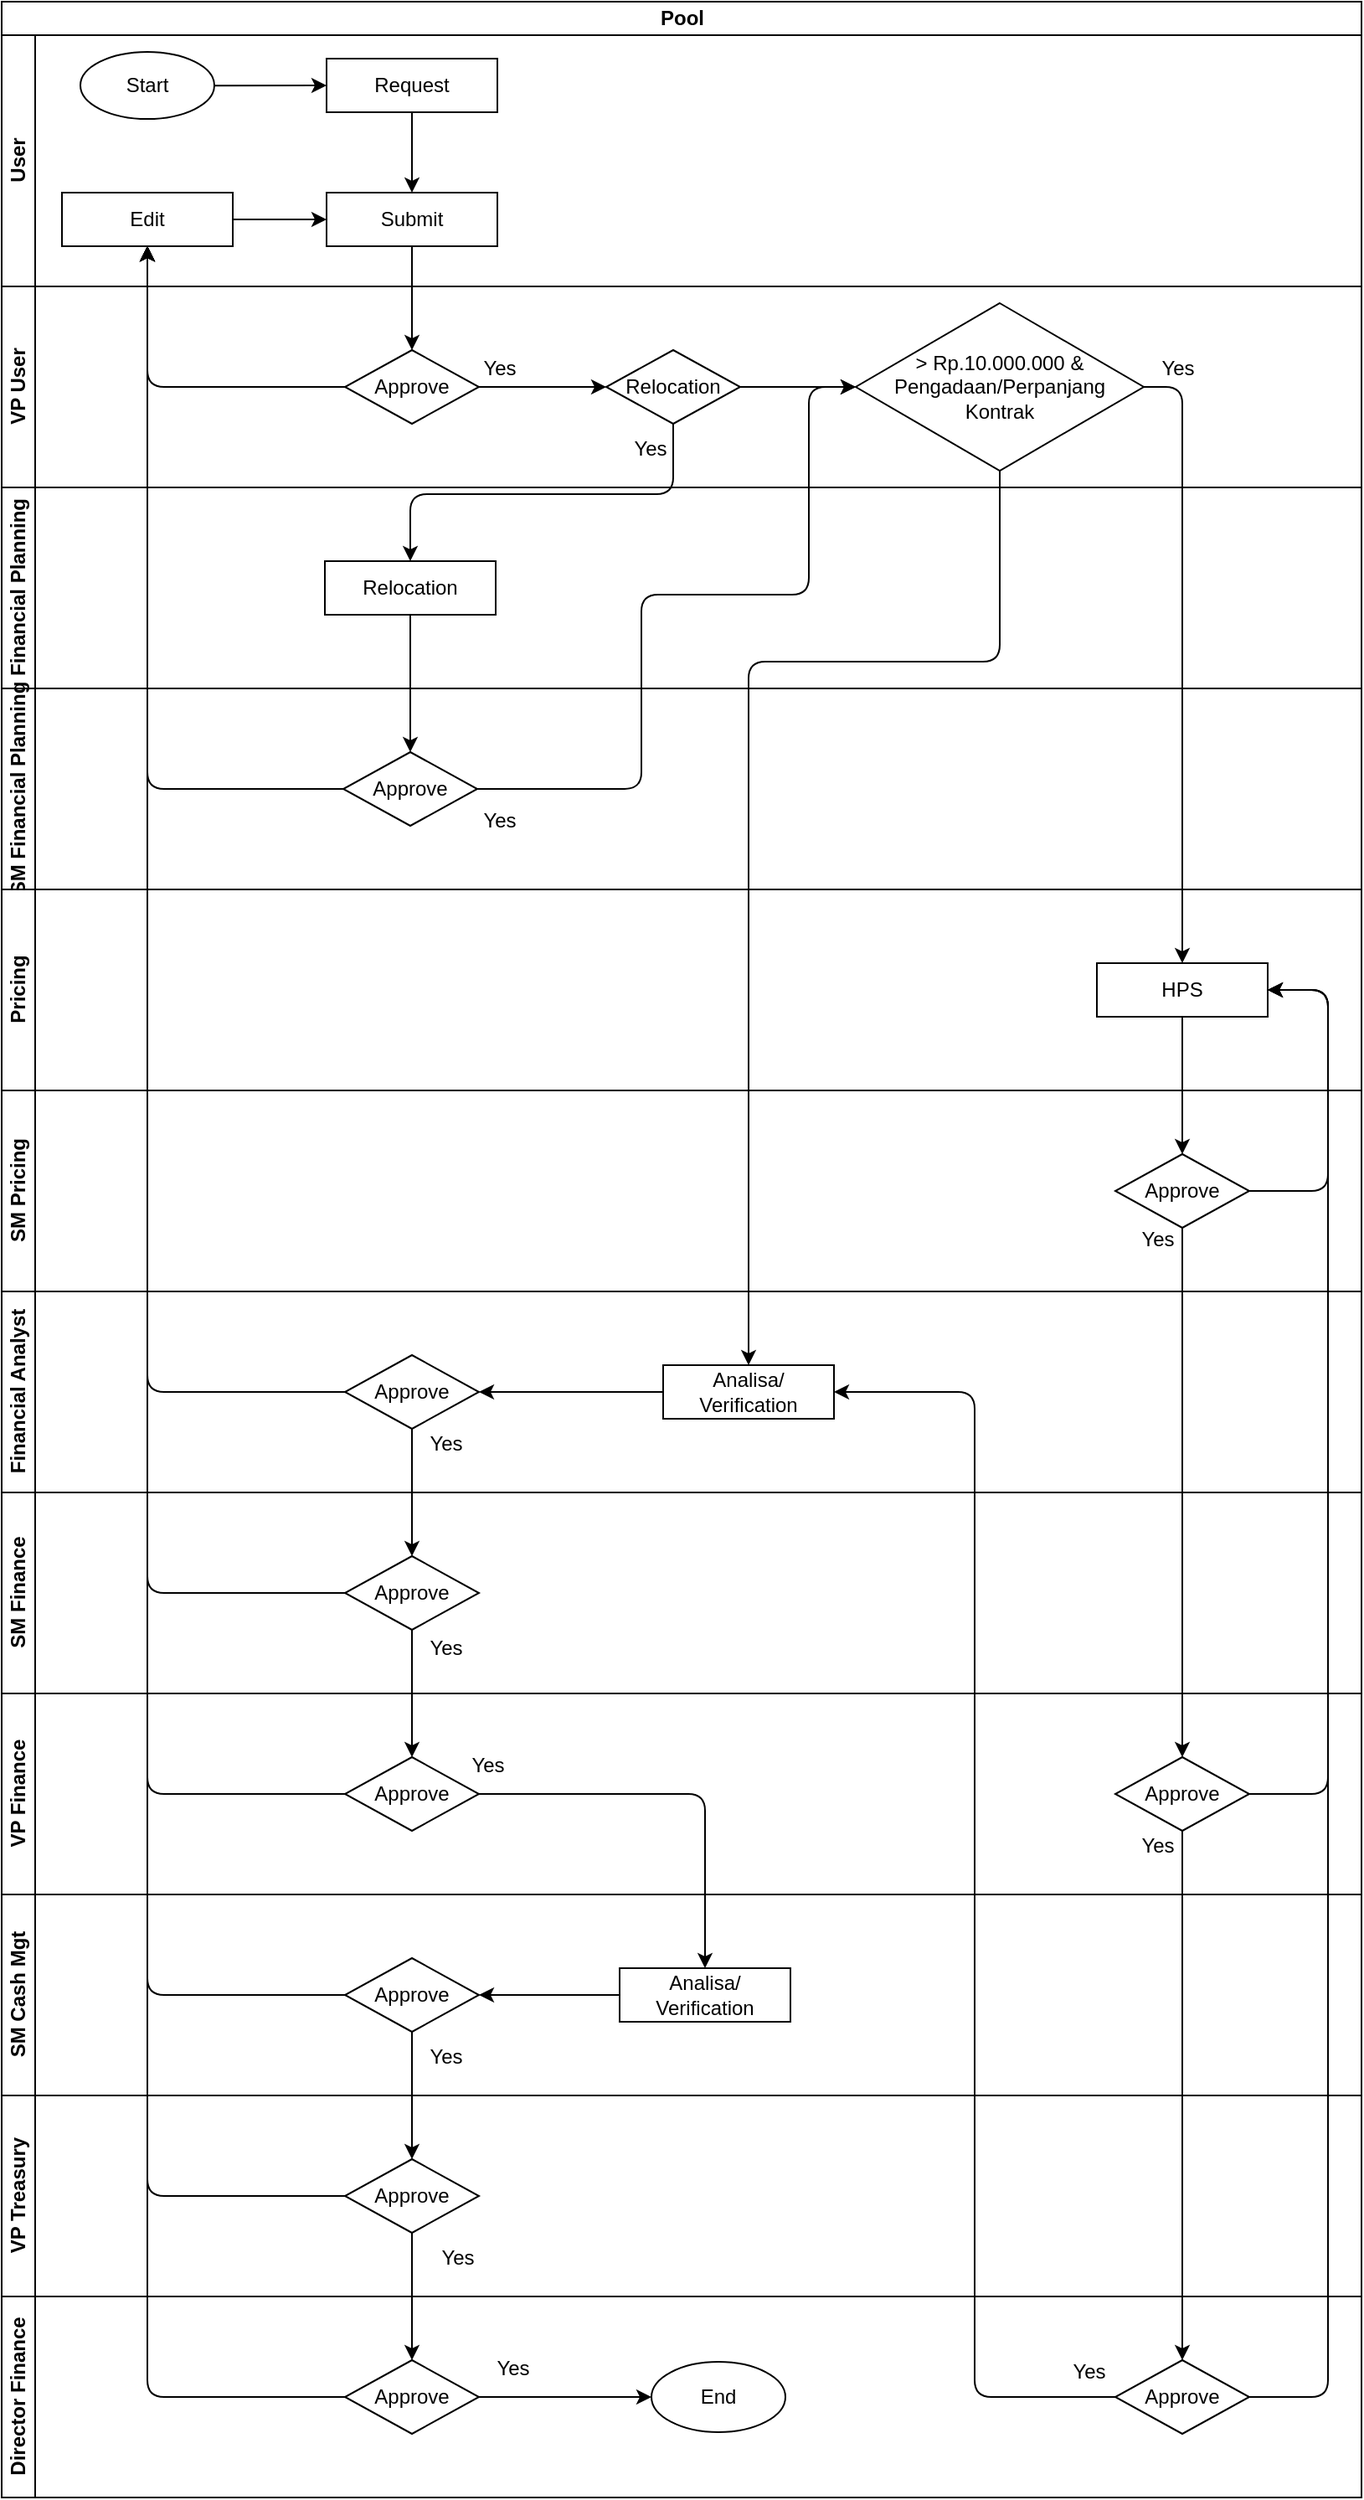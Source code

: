 <mxfile>
    <diagram id="VTd0FvHxLae6MAURNyiS" name="flow">
        <mxGraphModel dx="816" dy="1575" grid="1" gridSize="10" guides="1" tooltips="1" connect="1" arrows="1" fold="1" page="1" pageScale="1" pageWidth="850" pageHeight="1100" math="0" shadow="0">
            <root>
                <mxCell id="0"/>
                <mxCell id="1" parent="0"/>
                <mxCell id="6VkhnEtyLYSgE16NDFi6-267" value="Pool" style="swimlane;childLayout=stackLayout;resizeParent=1;resizeParentMax=0;horizontal=1;startSize=20;horizontalStack=0;html=1;" parent="1" vertex="1">
                    <mxGeometry x="18" y="-1064" width="812" height="1490" as="geometry"/>
                </mxCell>
                <mxCell id="6VkhnEtyLYSgE16NDFi6-268" value="User" style="swimlane;startSize=20;horizontal=0;html=1;" parent="6VkhnEtyLYSgE16NDFi6-267" vertex="1">
                    <mxGeometry y="20" width="812" height="150" as="geometry"/>
                </mxCell>
                <mxCell id="6VkhnEtyLYSgE16NDFi6-476" value="Start" style="ellipse;whiteSpace=wrap;html=1;" parent="6VkhnEtyLYSgE16NDFi6-268" vertex="1">
                    <mxGeometry x="47" y="10" width="80" height="40" as="geometry"/>
                </mxCell>
                <mxCell id="6VkhnEtyLYSgE16NDFi6-478" value="Request" style="whiteSpace=wrap;html=1;" parent="6VkhnEtyLYSgE16NDFi6-268" vertex="1">
                    <mxGeometry x="194" y="14" width="102" height="32" as="geometry"/>
                </mxCell>
                <mxCell id="6VkhnEtyLYSgE16NDFi6-479" value="" style="edgeStyle=none;html=1;" parent="6VkhnEtyLYSgE16NDFi6-268" source="6VkhnEtyLYSgE16NDFi6-476" target="6VkhnEtyLYSgE16NDFi6-478" edge="1">
                    <mxGeometry relative="1" as="geometry"/>
                </mxCell>
                <mxCell id="6VkhnEtyLYSgE16NDFi6-480" value="Submit" style="whiteSpace=wrap;html=1;" parent="6VkhnEtyLYSgE16NDFi6-268" vertex="1">
                    <mxGeometry x="194" y="94" width="102" height="32" as="geometry"/>
                </mxCell>
                <mxCell id="6VkhnEtyLYSgE16NDFi6-477" value="" style="edgeStyle=orthogonalEdgeStyle;html=1;" parent="6VkhnEtyLYSgE16NDFi6-268" source="6VkhnEtyLYSgE16NDFi6-478" target="6VkhnEtyLYSgE16NDFi6-480" edge="1">
                    <mxGeometry relative="1" as="geometry"/>
                </mxCell>
                <mxCell id="6VkhnEtyLYSgE16NDFi6-481" style="edgeStyle=orthogonalEdgeStyle;html=1;entryX=0;entryY=0.5;entryDx=0;entryDy=0;" parent="6VkhnEtyLYSgE16NDFi6-268" source="6VkhnEtyLYSgE16NDFi6-482" target="6VkhnEtyLYSgE16NDFi6-480" edge="1">
                    <mxGeometry relative="1" as="geometry"/>
                </mxCell>
                <mxCell id="6VkhnEtyLYSgE16NDFi6-482" value="Edit" style="whiteSpace=wrap;html=1;" parent="6VkhnEtyLYSgE16NDFi6-268" vertex="1">
                    <mxGeometry x="36" y="94" width="102" height="32" as="geometry"/>
                </mxCell>
                <mxCell id="6VkhnEtyLYSgE16NDFi6-271" value="VP User" style="swimlane;startSize=20;horizontal=0;html=1;" parent="6VkhnEtyLYSgE16NDFi6-267" vertex="1">
                    <mxGeometry y="170" width="812" height="120" as="geometry"/>
                </mxCell>
                <mxCell id="d77ejMVqEmM0quviTSSw-8" value="" style="edgeStyle=orthogonalEdgeStyle;html=1;" parent="6VkhnEtyLYSgE16NDFi6-271" source="6VkhnEtyLYSgE16NDFi6-483" target="d77ejMVqEmM0quviTSSw-7" edge="1">
                    <mxGeometry relative="1" as="geometry"/>
                </mxCell>
                <mxCell id="6VkhnEtyLYSgE16NDFi6-483" value="Approve" style="rhombus;whiteSpace=wrap;html=1;" parent="6VkhnEtyLYSgE16NDFi6-271" vertex="1">
                    <mxGeometry x="205" y="38" width="80" height="44" as="geometry"/>
                </mxCell>
                <mxCell id="6VkhnEtyLYSgE16NDFi6-486" value="Yes" style="text;html=1;align=center;verticalAlign=middle;resizable=0;points=[];autosize=1;strokeColor=none;fillColor=none;" parent="6VkhnEtyLYSgE16NDFi6-271" vertex="1">
                    <mxGeometry x="277" y="34" width="40" height="30" as="geometry"/>
                </mxCell>
                <mxCell id="6VkhnEtyLYSgE16NDFi6-529" value="&amp;gt; Rp.10.000.000 &amp;amp; Pengadaan/Perpanjang Kontrak" style="rhombus;whiteSpace=wrap;html=1;" parent="6VkhnEtyLYSgE16NDFi6-271" vertex="1">
                    <mxGeometry x="510" y="10" width="172" height="100" as="geometry"/>
                </mxCell>
                <mxCell id="6VkhnEtyLYSgE16NDFi6-488" value="Yes" style="text;html=1;align=center;verticalAlign=middle;resizable=0;points=[];autosize=1;strokeColor=none;fillColor=none;" parent="6VkhnEtyLYSgE16NDFi6-271" vertex="1">
                    <mxGeometry x="367" y="82" width="40" height="30" as="geometry"/>
                </mxCell>
                <mxCell id="d77ejMVqEmM0quviTSSw-9" style="edgeStyle=orthogonalEdgeStyle;html=1;entryX=0;entryY=0.5;entryDx=0;entryDy=0;" parent="6VkhnEtyLYSgE16NDFi6-271" source="d77ejMVqEmM0quviTSSw-7" target="6VkhnEtyLYSgE16NDFi6-529" edge="1">
                    <mxGeometry relative="1" as="geometry"/>
                </mxCell>
                <mxCell id="d77ejMVqEmM0quviTSSw-7" value="Relocation" style="rhombus;whiteSpace=wrap;html=1;" parent="6VkhnEtyLYSgE16NDFi6-271" vertex="1">
                    <mxGeometry x="361" y="38" width="80" height="44" as="geometry"/>
                </mxCell>
                <mxCell id="d77ejMVqEmM0quviTSSw-26" value="Yes" style="text;html=1;align=center;verticalAlign=middle;resizable=0;points=[];autosize=1;strokeColor=none;fillColor=none;" parent="6VkhnEtyLYSgE16NDFi6-271" vertex="1">
                    <mxGeometry x="682" y="34" width="40" height="30" as="geometry"/>
                </mxCell>
                <mxCell id="d77ejMVqEmM0quviTSSw-1" value="Financial Planning" style="swimlane;startSize=20;horizontal=0;html=1;" parent="6VkhnEtyLYSgE16NDFi6-267" vertex="1">
                    <mxGeometry y="290" width="812" height="120" as="geometry"/>
                </mxCell>
                <mxCell id="ZYzJCUJ963EIOgTeUIox-3" value="Relocation" style="whiteSpace=wrap;html=1;" parent="d77ejMVqEmM0quviTSSw-1" vertex="1">
                    <mxGeometry x="193" y="44" width="102" height="32" as="geometry"/>
                </mxCell>
                <mxCell id="ZYzJCUJ963EIOgTeUIox-1" value="SM Financial Planning" style="swimlane;startSize=20;horizontal=0;html=1;" parent="6VkhnEtyLYSgE16NDFi6-267" vertex="1">
                    <mxGeometry y="410" width="812" height="120" as="geometry"/>
                </mxCell>
                <mxCell id="d77ejMVqEmM0quviTSSw-11" value="Approve" style="rhombus;whiteSpace=wrap;html=1;" parent="ZYzJCUJ963EIOgTeUIox-1" vertex="1">
                    <mxGeometry x="204" y="38" width="80" height="44" as="geometry"/>
                </mxCell>
                <mxCell id="d77ejMVqEmM0quviTSSw-15" value="Yes" style="text;html=1;align=center;verticalAlign=middle;resizable=0;points=[];autosize=1;strokeColor=none;fillColor=none;" parent="ZYzJCUJ963EIOgTeUIox-1" vertex="1">
                    <mxGeometry x="277" y="64" width="40" height="30" as="geometry"/>
                </mxCell>
                <mxCell id="6VkhnEtyLYSgE16NDFi6-272" value="Pricing" style="swimlane;startSize=20;horizontal=0;html=1;" parent="6VkhnEtyLYSgE16NDFi6-267" vertex="1">
                    <mxGeometry y="530" width="812" height="120" as="geometry"/>
                </mxCell>
                <mxCell id="d77ejMVqEmM0quviTSSw-16" value="HPS" style="whiteSpace=wrap;html=1;" parent="6VkhnEtyLYSgE16NDFi6-272" vertex="1">
                    <mxGeometry x="654" y="44" width="102" height="32" as="geometry"/>
                </mxCell>
                <mxCell id="d77ejMVqEmM0quviTSSw-29" value="SM Pricing" style="swimlane;startSize=20;horizontal=0;html=1;" parent="6VkhnEtyLYSgE16NDFi6-267" vertex="1">
                    <mxGeometry y="650" width="812" height="120" as="geometry"/>
                </mxCell>
                <mxCell id="d77ejMVqEmM0quviTSSw-32" value="Approve" style="rhombus;whiteSpace=wrap;html=1;" parent="d77ejMVqEmM0quviTSSw-29" vertex="1">
                    <mxGeometry x="665" y="38" width="80" height="44" as="geometry"/>
                </mxCell>
                <mxCell id="d77ejMVqEmM0quviTSSw-34" value="Yes" style="text;html=1;align=center;verticalAlign=middle;resizable=0;points=[];autosize=1;strokeColor=none;fillColor=none;" parent="d77ejMVqEmM0quviTSSw-29" vertex="1">
                    <mxGeometry x="670" y="74" width="40" height="30" as="geometry"/>
                </mxCell>
                <mxCell id="6VkhnEtyLYSgE16NDFi6-273" value="Financial Analyst" style="swimlane;startSize=20;horizontal=0;html=1;" parent="6VkhnEtyLYSgE16NDFi6-267" vertex="1">
                    <mxGeometry y="770" width="812" height="120" as="geometry"/>
                </mxCell>
                <mxCell id="6VkhnEtyLYSgE16NDFi6-487" value="Approve" style="rhombus;whiteSpace=wrap;html=1;" parent="6VkhnEtyLYSgE16NDFi6-273" vertex="1">
                    <mxGeometry x="205" y="38" width="80" height="44" as="geometry"/>
                </mxCell>
                <mxCell id="6VkhnEtyLYSgE16NDFi6-490" value="Analisa/&lt;br&gt;Verification" style="whiteSpace=wrap;html=1;" parent="6VkhnEtyLYSgE16NDFi6-273" vertex="1">
                    <mxGeometry x="395" y="44" width="102" height="32" as="geometry"/>
                </mxCell>
                <mxCell id="6VkhnEtyLYSgE16NDFi6-489" style="edgeStyle=orthogonalEdgeStyle;html=1;entryX=1;entryY=0.5;entryDx=0;entryDy=0;" parent="6VkhnEtyLYSgE16NDFi6-273" source="6VkhnEtyLYSgE16NDFi6-490" target="6VkhnEtyLYSgE16NDFi6-487" edge="1">
                    <mxGeometry relative="1" as="geometry">
                        <mxPoint x="336" y="60" as="targetPoint"/>
                    </mxGeometry>
                </mxCell>
                <mxCell id="6VkhnEtyLYSgE16NDFi6-494" value="Yes" style="text;html=1;align=center;verticalAlign=middle;resizable=0;points=[];autosize=1;strokeColor=none;fillColor=none;" parent="6VkhnEtyLYSgE16NDFi6-273" vertex="1">
                    <mxGeometry x="245" y="76" width="40" height="30" as="geometry"/>
                </mxCell>
                <mxCell id="6VkhnEtyLYSgE16NDFi6-274" value="SM Finance" style="swimlane;startSize=20;horizontal=0;html=1;" parent="6VkhnEtyLYSgE16NDFi6-267" vertex="1">
                    <mxGeometry y="890" width="812" height="120" as="geometry"/>
                </mxCell>
                <mxCell id="6VkhnEtyLYSgE16NDFi6-491" value="Approve" style="rhombus;whiteSpace=wrap;html=1;" parent="6VkhnEtyLYSgE16NDFi6-274" vertex="1">
                    <mxGeometry x="205" y="38" width="80" height="44" as="geometry"/>
                </mxCell>
                <mxCell id="6VkhnEtyLYSgE16NDFi6-496" value="Yes" style="text;html=1;align=center;verticalAlign=middle;resizable=0;points=[];autosize=1;strokeColor=none;fillColor=none;" parent="6VkhnEtyLYSgE16NDFi6-274" vertex="1">
                    <mxGeometry x="245" y="78" width="40" height="30" as="geometry"/>
                </mxCell>
                <mxCell id="6VkhnEtyLYSgE16NDFi6-275" value="VP Finance" style="swimlane;startSize=20;horizontal=0;html=1;" parent="6VkhnEtyLYSgE16NDFi6-267" vertex="1">
                    <mxGeometry y="1010" width="812" height="120" as="geometry"/>
                </mxCell>
                <mxCell id="6VkhnEtyLYSgE16NDFi6-493" value="Approve" style="rhombus;whiteSpace=wrap;html=1;" parent="6VkhnEtyLYSgE16NDFi6-275" vertex="1">
                    <mxGeometry x="205" y="38" width="80" height="44" as="geometry"/>
                </mxCell>
                <mxCell id="6VkhnEtyLYSgE16NDFi6-506" value="Yes" style="text;html=1;align=center;verticalAlign=middle;resizable=0;points=[];autosize=1;strokeColor=none;fillColor=none;" parent="6VkhnEtyLYSgE16NDFi6-275" vertex="1">
                    <mxGeometry x="270" y="28" width="40" height="30" as="geometry"/>
                </mxCell>
                <mxCell id="d77ejMVqEmM0quviTSSw-18" value="Approve" style="rhombus;whiteSpace=wrap;html=1;" parent="6VkhnEtyLYSgE16NDFi6-275" vertex="1">
                    <mxGeometry x="665" y="38" width="80" height="44" as="geometry"/>
                </mxCell>
                <mxCell id="d77ejMVqEmM0quviTSSw-27" value="Yes" style="text;html=1;align=center;verticalAlign=middle;resizable=0;points=[];autosize=1;strokeColor=none;fillColor=none;" parent="6VkhnEtyLYSgE16NDFi6-275" vertex="1">
                    <mxGeometry x="670" y="76" width="40" height="30" as="geometry"/>
                </mxCell>
                <mxCell id="6VkhnEtyLYSgE16NDFi6-276" value="SM Cash Mgt" style="swimlane;startSize=20;horizontal=0;html=1;" parent="6VkhnEtyLYSgE16NDFi6-267" vertex="1">
                    <mxGeometry y="1130" width="812" height="120" as="geometry"/>
                </mxCell>
                <mxCell id="6VkhnEtyLYSgE16NDFi6-495" value="Approve" style="rhombus;whiteSpace=wrap;html=1;" parent="6VkhnEtyLYSgE16NDFi6-276" vertex="1">
                    <mxGeometry x="205" y="38" width="80" height="44" as="geometry"/>
                </mxCell>
                <mxCell id="6VkhnEtyLYSgE16NDFi6-498" value="Analisa/&lt;br&gt;Verification" style="whiteSpace=wrap;html=1;" parent="6VkhnEtyLYSgE16NDFi6-276" vertex="1">
                    <mxGeometry x="369.0" y="44" width="102" height="32" as="geometry"/>
                </mxCell>
                <mxCell id="6VkhnEtyLYSgE16NDFi6-497" style="edgeStyle=orthogonalEdgeStyle;html=1;entryX=1;entryY=0.5;entryDx=0;entryDy=0;" parent="6VkhnEtyLYSgE16NDFi6-276" source="6VkhnEtyLYSgE16NDFi6-498" target="6VkhnEtyLYSgE16NDFi6-495" edge="1">
                    <mxGeometry relative="1" as="geometry"/>
                </mxCell>
                <mxCell id="6VkhnEtyLYSgE16NDFi6-492" value="Yes" style="text;html=1;align=center;verticalAlign=middle;resizable=0;points=[];autosize=1;strokeColor=none;fillColor=none;" parent="6VkhnEtyLYSgE16NDFi6-276" vertex="1">
                    <mxGeometry x="245" y="82" width="40" height="30" as="geometry"/>
                </mxCell>
                <mxCell id="6VkhnEtyLYSgE16NDFi6-278" value="VP Treasury" style="swimlane;startSize=20;horizontal=0;html=1;" parent="6VkhnEtyLYSgE16NDFi6-267" vertex="1">
                    <mxGeometry y="1250" width="812" height="120" as="geometry"/>
                </mxCell>
                <mxCell id="6VkhnEtyLYSgE16NDFi6-505" value="Approve" style="rhombus;whiteSpace=wrap;html=1;" parent="6VkhnEtyLYSgE16NDFi6-278" vertex="1">
                    <mxGeometry x="205" y="38" width="80" height="44" as="geometry"/>
                </mxCell>
                <mxCell id="6VkhnEtyLYSgE16NDFi6-508" value="Yes" style="text;html=1;align=center;verticalAlign=middle;resizable=0;points=[];autosize=1;strokeColor=none;fillColor=none;" parent="6VkhnEtyLYSgE16NDFi6-278" vertex="1">
                    <mxGeometry x="252" y="82" width="40" height="30" as="geometry"/>
                </mxCell>
                <mxCell id="6VkhnEtyLYSgE16NDFi6-523" style="edgeStyle=orthogonalEdgeStyle;html=1;exitX=0;exitY=0.5;exitDx=0;exitDy=0;entryX=0.5;entryY=1;entryDx=0;entryDy=0;" parent="6VkhnEtyLYSgE16NDFi6-267" source="6VkhnEtyLYSgE16NDFi6-510" target="6VkhnEtyLYSgE16NDFi6-482" edge="1">
                    <mxGeometry relative="1" as="geometry">
                        <mxPoint x="701" y="1340" as="targetPoint"/>
                    </mxGeometry>
                </mxCell>
                <mxCell id="6VkhnEtyLYSgE16NDFi6-513" value="" style="edgeStyle=orthogonalEdgeStyle;html=1;exitX=0.5;exitY=1;exitDx=0;exitDy=0;" parent="6VkhnEtyLYSgE16NDFi6-267" source="6VkhnEtyLYSgE16NDFi6-495" target="6VkhnEtyLYSgE16NDFi6-505" edge="1">
                    <mxGeometry relative="1" as="geometry"/>
                </mxCell>
                <mxCell id="6VkhnEtyLYSgE16NDFi6-522" style="edgeStyle=orthogonalEdgeStyle;html=1;entryX=0.5;entryY=1;entryDx=0;entryDy=0;exitX=0;exitY=0.5;exitDx=0;exitDy=0;" parent="6VkhnEtyLYSgE16NDFi6-267" source="6VkhnEtyLYSgE16NDFi6-505" target="6VkhnEtyLYSgE16NDFi6-482" edge="1">
                    <mxGeometry relative="1" as="geometry"/>
                </mxCell>
                <mxCell id="6VkhnEtyLYSgE16NDFi6-521" style="edgeStyle=orthogonalEdgeStyle;html=1;entryX=0.5;entryY=1;entryDx=0;entryDy=0;exitX=0;exitY=0.5;exitDx=0;exitDy=0;" parent="6VkhnEtyLYSgE16NDFi6-267" source="6VkhnEtyLYSgE16NDFi6-495" target="6VkhnEtyLYSgE16NDFi6-482" edge="1">
                    <mxGeometry relative="1" as="geometry">
                        <mxPoint x="867.81" y="1350" as="targetPoint"/>
                    </mxGeometry>
                </mxCell>
                <mxCell id="6VkhnEtyLYSgE16NDFi6-503" value="" style="edgeStyle=orthogonalEdgeStyle;html=1;entryX=0.5;entryY=0;entryDx=0;entryDy=0;exitX=1;exitY=0.5;exitDx=0;exitDy=0;" parent="6VkhnEtyLYSgE16NDFi6-267" source="6VkhnEtyLYSgE16NDFi6-493" target="6VkhnEtyLYSgE16NDFi6-498" edge="1">
                    <mxGeometry relative="1" as="geometry"/>
                </mxCell>
                <mxCell id="6VkhnEtyLYSgE16NDFi6-502" value="" style="edgeStyle=orthogonalEdgeStyle;html=1;" parent="6VkhnEtyLYSgE16NDFi6-267" source="6VkhnEtyLYSgE16NDFi6-491" target="6VkhnEtyLYSgE16NDFi6-493" edge="1">
                    <mxGeometry relative="1" as="geometry"/>
                </mxCell>
                <mxCell id="6VkhnEtyLYSgE16NDFi6-520" style="edgeStyle=orthogonalEdgeStyle;html=1;exitX=0;exitY=0.5;exitDx=0;exitDy=0;entryX=0.5;entryY=1;entryDx=0;entryDy=0;" parent="6VkhnEtyLYSgE16NDFi6-267" source="6VkhnEtyLYSgE16NDFi6-493" target="6VkhnEtyLYSgE16NDFi6-482" edge="1">
                    <mxGeometry relative="1" as="geometry">
                        <mxPoint x="161" y="1370" as="targetPoint"/>
                    </mxGeometry>
                </mxCell>
                <mxCell id="6VkhnEtyLYSgE16NDFi6-501" value="" style="edgeStyle=orthogonalEdgeStyle;html=1;" parent="6VkhnEtyLYSgE16NDFi6-267" source="6VkhnEtyLYSgE16NDFi6-487" target="6VkhnEtyLYSgE16NDFi6-491" edge="1">
                    <mxGeometry relative="1" as="geometry"/>
                </mxCell>
                <mxCell id="6VkhnEtyLYSgE16NDFi6-519" style="edgeStyle=orthogonalEdgeStyle;html=1;entryX=0.5;entryY=1;entryDx=0;entryDy=0;exitX=0;exitY=0.5;exitDx=0;exitDy=0;" parent="6VkhnEtyLYSgE16NDFi6-267" source="6VkhnEtyLYSgE16NDFi6-491" target="6VkhnEtyLYSgE16NDFi6-482" edge="1">
                    <mxGeometry relative="1" as="geometry"/>
                </mxCell>
                <mxCell id="6VkhnEtyLYSgE16NDFi6-525" value="Director Finance" style="swimlane;startSize=20;horizontal=0;html=1;" parent="6VkhnEtyLYSgE16NDFi6-267" vertex="1">
                    <mxGeometry y="1370" width="812" height="120" as="geometry"/>
                </mxCell>
                <mxCell id="6VkhnEtyLYSgE16NDFi6-534" style="edgeStyle=orthogonalEdgeStyle;html=1;entryX=0;entryY=0.5;entryDx=0;entryDy=0;" parent="6VkhnEtyLYSgE16NDFi6-525" source="6VkhnEtyLYSgE16NDFi6-510" target="6VkhnEtyLYSgE16NDFi6-511" edge="1">
                    <mxGeometry relative="1" as="geometry"/>
                </mxCell>
                <mxCell id="6VkhnEtyLYSgE16NDFi6-510" value="Approve" style="rhombus;whiteSpace=wrap;html=1;" parent="6VkhnEtyLYSgE16NDFi6-525" vertex="1">
                    <mxGeometry x="205" y="38" width="80" height="44" as="geometry"/>
                </mxCell>
                <mxCell id="6VkhnEtyLYSgE16NDFi6-512" value="Yes" style="text;html=1;align=center;verticalAlign=middle;resizable=0;points=[];autosize=1;strokeColor=none;fillColor=none;" parent="6VkhnEtyLYSgE16NDFi6-525" vertex="1">
                    <mxGeometry x="285" y="28" width="40" height="30" as="geometry"/>
                </mxCell>
                <mxCell id="6VkhnEtyLYSgE16NDFi6-511" value="End" style="ellipse;whiteSpace=wrap;html=1;" parent="6VkhnEtyLYSgE16NDFi6-525" vertex="1">
                    <mxGeometry x="388" y="39" width="80" height="42" as="geometry"/>
                </mxCell>
                <mxCell id="d77ejMVqEmM0quviTSSw-21" value="Approve" style="rhombus;whiteSpace=wrap;html=1;" parent="6VkhnEtyLYSgE16NDFi6-525" vertex="1">
                    <mxGeometry x="665" y="38" width="80" height="44" as="geometry"/>
                </mxCell>
                <mxCell id="d77ejMVqEmM0quviTSSw-28" value="Yes" style="text;html=1;align=center;verticalAlign=middle;resizable=0;points=[];autosize=1;strokeColor=none;fillColor=none;" parent="6VkhnEtyLYSgE16NDFi6-525" vertex="1">
                    <mxGeometry x="629" y="30" width="40" height="30" as="geometry"/>
                </mxCell>
                <mxCell id="6VkhnEtyLYSgE16NDFi6-518" style="edgeStyle=orthogonalEdgeStyle;html=1;exitX=0;exitY=0.5;exitDx=0;exitDy=0;entryX=0.5;entryY=1;entryDx=0;entryDy=0;" parent="6VkhnEtyLYSgE16NDFi6-267" source="6VkhnEtyLYSgE16NDFi6-487" target="6VkhnEtyLYSgE16NDFi6-482" edge="1">
                    <mxGeometry relative="1" as="geometry"/>
                </mxCell>
                <mxCell id="6VkhnEtyLYSgE16NDFi6-515" style="edgeStyle=orthogonalEdgeStyle;html=1;exitX=0.5;exitY=1;exitDx=0;exitDy=0;entryX=0.5;entryY=0;entryDx=0;entryDy=0;" parent="6VkhnEtyLYSgE16NDFi6-267" source="6VkhnEtyLYSgE16NDFi6-480" target="6VkhnEtyLYSgE16NDFi6-483" edge="1">
                    <mxGeometry relative="1" as="geometry"/>
                </mxCell>
                <mxCell id="6VkhnEtyLYSgE16NDFi6-516" style="edgeStyle=orthogonalEdgeStyle;html=1;exitX=0;exitY=0.5;exitDx=0;exitDy=0;entryX=0.5;entryY=1;entryDx=0;entryDy=0;" parent="6VkhnEtyLYSgE16NDFi6-267" source="6VkhnEtyLYSgE16NDFi6-483" target="6VkhnEtyLYSgE16NDFi6-482" edge="1">
                    <mxGeometry relative="1" as="geometry">
                        <mxPoint x="191" y="1300" as="targetPoint"/>
                    </mxGeometry>
                </mxCell>
                <mxCell id="6VkhnEtyLYSgE16NDFi6-514" value="" style="edgeStyle=orthogonalEdgeStyle;html=1;exitX=0.5;exitY=1;exitDx=0;exitDy=0;" parent="6VkhnEtyLYSgE16NDFi6-267" source="6VkhnEtyLYSgE16NDFi6-505" target="6VkhnEtyLYSgE16NDFi6-510" edge="1">
                    <mxGeometry relative="1" as="geometry">
                        <mxPoint x="395" y="1075" as="sourcePoint"/>
                    </mxGeometry>
                </mxCell>
                <mxCell id="6VkhnEtyLYSgE16NDFi6-533" style="edgeStyle=orthogonalEdgeStyle;html=1;entryX=0.5;entryY=0;entryDx=0;entryDy=0;exitX=1;exitY=0.5;exitDx=0;exitDy=0;" parent="6VkhnEtyLYSgE16NDFi6-267" source="6VkhnEtyLYSgE16NDFi6-529" target="d77ejMVqEmM0quviTSSw-16" edge="1">
                    <mxGeometry relative="1" as="geometry">
                        <mxPoint x="722" y="440.0" as="targetPoint"/>
                    </mxGeometry>
                </mxCell>
                <mxCell id="6VkhnEtyLYSgE16NDFi6-535" style="edgeStyle=orthogonalEdgeStyle;html=1;exitX=0.5;exitY=1;exitDx=0;exitDy=0;entryX=0.5;entryY=0;entryDx=0;entryDy=0;" parent="6VkhnEtyLYSgE16NDFi6-267" source="6VkhnEtyLYSgE16NDFi6-529" target="6VkhnEtyLYSgE16NDFi6-490" edge="1">
                    <mxGeometry relative="1" as="geometry">
                        <Array as="points">
                            <mxPoint x="596" y="394"/>
                            <mxPoint x="446" y="394"/>
                        </Array>
                    </mxGeometry>
                </mxCell>
                <mxCell id="d77ejMVqEmM0quviTSSw-12" value="" style="edgeStyle=orthogonalEdgeStyle;html=1;exitX=0.5;exitY=1;exitDx=0;exitDy=0;entryX=0.5;entryY=0;entryDx=0;entryDy=0;" parent="6VkhnEtyLYSgE16NDFi6-267" source="d77ejMVqEmM0quviTSSw-7" target="ZYzJCUJ963EIOgTeUIox-3" edge="1">
                    <mxGeometry relative="1" as="geometry">
                        <mxPoint x="372" y="314" as="targetPoint"/>
                        <Array as="points">
                            <mxPoint x="401" y="294"/>
                            <mxPoint x="244" y="294"/>
                        </Array>
                    </mxGeometry>
                </mxCell>
                <mxCell id="d77ejMVqEmM0quviTSSw-13" style="edgeStyle=orthogonalEdgeStyle;html=1;entryX=0;entryY=0.5;entryDx=0;entryDy=0;exitX=1;exitY=0.5;exitDx=0;exitDy=0;" parent="6VkhnEtyLYSgE16NDFi6-267" source="d77ejMVqEmM0quviTSSw-11" target="6VkhnEtyLYSgE16NDFi6-529" edge="1">
                    <mxGeometry relative="1" as="geometry">
                        <Array as="points">
                            <mxPoint x="382" y="470"/>
                            <mxPoint x="382" y="354"/>
                            <mxPoint x="482" y="354"/>
                            <mxPoint x="482" y="230"/>
                        </Array>
                    </mxGeometry>
                </mxCell>
                <mxCell id="d77ejMVqEmM0quviTSSw-14" style="edgeStyle=orthogonalEdgeStyle;html=1;entryX=0.5;entryY=1;entryDx=0;entryDy=0;" parent="6VkhnEtyLYSgE16NDFi6-267" source="d77ejMVqEmM0quviTSSw-11" target="6VkhnEtyLYSgE16NDFi6-482" edge="1">
                    <mxGeometry relative="1" as="geometry">
                        <mxPoint x="208" y="434" as="targetPoint"/>
                    </mxGeometry>
                </mxCell>
                <mxCell id="d77ejMVqEmM0quviTSSw-19" style="edgeStyle=orthogonalEdgeStyle;html=1;entryX=0.5;entryY=0;entryDx=0;entryDy=0;" parent="6VkhnEtyLYSgE16NDFi6-267" source="d77ejMVqEmM0quviTSSw-16" target="d77ejMVqEmM0quviTSSw-32" edge="1">
                    <mxGeometry relative="1" as="geometry">
                        <mxPoint x="705" y="744" as="targetPoint"/>
                    </mxGeometry>
                </mxCell>
                <mxCell id="d77ejMVqEmM0quviTSSw-22" value="" style="edgeStyle=orthogonalEdgeStyle;html=1;" parent="6VkhnEtyLYSgE16NDFi6-267" source="d77ejMVqEmM0quviTSSw-18" target="d77ejMVqEmM0quviTSSw-21" edge="1">
                    <mxGeometry relative="1" as="geometry"/>
                </mxCell>
                <mxCell id="d77ejMVqEmM0quviTSSw-23" style="edgeStyle=orthogonalEdgeStyle;html=1;entryX=1;entryY=0.5;entryDx=0;entryDy=0;exitX=1;exitY=0.5;exitDx=0;exitDy=0;" parent="6VkhnEtyLYSgE16NDFi6-267" source="d77ejMVqEmM0quviTSSw-21" target="d77ejMVqEmM0quviTSSw-16" edge="1">
                    <mxGeometry relative="1" as="geometry">
                        <Array as="points">
                            <mxPoint x="792" y="1430"/>
                            <mxPoint x="792" y="590"/>
                        </Array>
                    </mxGeometry>
                </mxCell>
                <mxCell id="d77ejMVqEmM0quviTSSw-24" style="edgeStyle=orthogonalEdgeStyle;html=1;entryX=1;entryY=0.5;entryDx=0;entryDy=0;" parent="6VkhnEtyLYSgE16NDFi6-267" source="d77ejMVqEmM0quviTSSw-21" target="6VkhnEtyLYSgE16NDFi6-490" edge="1">
                    <mxGeometry relative="1" as="geometry"/>
                </mxCell>
                <mxCell id="d77ejMVqEmM0quviTSSw-25" style="edgeStyle=orthogonalEdgeStyle;html=1;entryX=1;entryY=0.5;entryDx=0;entryDy=0;exitX=1;exitY=0.5;exitDx=0;exitDy=0;" parent="6VkhnEtyLYSgE16NDFi6-267" source="d77ejMVqEmM0quviTSSw-18" target="d77ejMVqEmM0quviTSSw-16" edge="1">
                    <mxGeometry relative="1" as="geometry">
                        <Array as="points">
                            <mxPoint x="792" y="1070"/>
                            <mxPoint x="792" y="590"/>
                        </Array>
                    </mxGeometry>
                </mxCell>
                <mxCell id="d77ejMVqEmM0quviTSSw-33" style="edgeStyle=orthogonalEdgeStyle;html=1;entryX=0.5;entryY=0;entryDx=0;entryDy=0;" parent="6VkhnEtyLYSgE16NDFi6-267" source="d77ejMVqEmM0quviTSSw-32" target="d77ejMVqEmM0quviTSSw-18" edge="1">
                    <mxGeometry relative="1" as="geometry"/>
                </mxCell>
                <mxCell id="d77ejMVqEmM0quviTSSw-35" style="edgeStyle=orthogonalEdgeStyle;html=1;exitX=1;exitY=0.5;exitDx=0;exitDy=0;entryX=1;entryY=0.5;entryDx=0;entryDy=0;" parent="6VkhnEtyLYSgE16NDFi6-267" source="d77ejMVqEmM0quviTSSw-32" target="d77ejMVqEmM0quviTSSw-16" edge="1">
                    <mxGeometry relative="1" as="geometry">
                        <Array as="points">
                            <mxPoint x="792" y="710"/>
                            <mxPoint x="792" y="590"/>
                        </Array>
                    </mxGeometry>
                </mxCell>
                <mxCell id="ZYzJCUJ963EIOgTeUIox-4" style="edgeStyle=orthogonalEdgeStyle;html=1;entryX=0.5;entryY=0;entryDx=0;entryDy=0;" parent="6VkhnEtyLYSgE16NDFi6-267" source="ZYzJCUJ963EIOgTeUIox-3" target="d77ejMVqEmM0quviTSSw-11" edge="1">
                    <mxGeometry relative="1" as="geometry">
                        <mxPoint x="285" y="470" as="targetPoint"/>
                    </mxGeometry>
                </mxCell>
            </root>
        </mxGraphModel>
    </diagram>
    <diagram name="Copy of flow" id="DZCcHu4WA8NR2mgKkg8k">
        <mxGraphModel dx="816" dy="1575" grid="1" gridSize="10" guides="1" tooltips="1" connect="1" arrows="1" fold="1" page="1" pageScale="1" pageWidth="850" pageHeight="1100" math="0" shadow="0">
            <root>
                <mxCell id="6U433vsGyBR7XIGCky3k-0"/>
                <mxCell id="6U433vsGyBR7XIGCky3k-1" parent="6U433vsGyBR7XIGCky3k-0"/>
                <mxCell id="6U433vsGyBR7XIGCky3k-2" value="Request" style="swimlane;childLayout=stackLayout;resizeParent=1;resizeParentMax=0;startSize=20;" parent="6U433vsGyBR7XIGCky3k-1" vertex="1">
                    <mxGeometry x="50" y="-1020" width="1390" height="400" as="geometry"/>
                </mxCell>
                <mxCell id="6U433vsGyBR7XIGCky3k-3" value="User" style="swimlane;startSize=20;" parent="6U433vsGyBR7XIGCky3k-2" vertex="1">
                    <mxGeometry y="20" width="170" height="380" as="geometry"/>
                </mxCell>
                <mxCell id="6U433vsGyBR7XIGCky3k-4" value="Start" style="ellipse;whiteSpace=wrap;html=1;" parent="6U433vsGyBR7XIGCky3k-3" vertex="1">
                    <mxGeometry x="56" y="40" width="80" height="40" as="geometry"/>
                </mxCell>
                <mxCell id="6U433vsGyBR7XIGCky3k-5" value="" style="edgeStyle=orthogonalEdgeStyle;html=1;" parent="6U433vsGyBR7XIGCky3k-3" source="6U433vsGyBR7XIGCky3k-6" target="6U433vsGyBR7XIGCky3k-8" edge="1">
                    <mxGeometry relative="1" as="geometry"/>
                </mxCell>
                <mxCell id="6U433vsGyBR7XIGCky3k-6" value="Request" style="whiteSpace=wrap;html=1;" parent="6U433vsGyBR7XIGCky3k-3" vertex="1">
                    <mxGeometry x="45" y="128" width="102" height="32" as="geometry"/>
                </mxCell>
                <mxCell id="6U433vsGyBR7XIGCky3k-7" value="" style="edgeStyle=none;html=1;" parent="6U433vsGyBR7XIGCky3k-3" source="6U433vsGyBR7XIGCky3k-4" target="6U433vsGyBR7XIGCky3k-6" edge="1">
                    <mxGeometry relative="1" as="geometry"/>
                </mxCell>
                <mxCell id="6U433vsGyBR7XIGCky3k-8" value="Submit" style="whiteSpace=wrap;html=1;" parent="6U433vsGyBR7XIGCky3k-3" vertex="1">
                    <mxGeometry x="45" y="210" width="102" height="32" as="geometry"/>
                </mxCell>
                <mxCell id="6U433vsGyBR7XIGCky3k-9" style="edgeStyle=orthogonalEdgeStyle;html=1;entryX=0.5;entryY=1;entryDx=0;entryDy=0;" parent="6U433vsGyBR7XIGCky3k-3" source="6U433vsGyBR7XIGCky3k-10" target="6U433vsGyBR7XIGCky3k-8" edge="1">
                    <mxGeometry relative="1" as="geometry"/>
                </mxCell>
                <mxCell id="6U433vsGyBR7XIGCky3k-10" value="Edit" style="whiteSpace=wrap;html=1;" parent="6U433vsGyBR7XIGCky3k-3" vertex="1">
                    <mxGeometry x="45" y="300" width="102" height="32" as="geometry"/>
                </mxCell>
                <mxCell id="6U433vsGyBR7XIGCky3k-11" value="SM User" style="swimlane;startSize=20;" parent="6U433vsGyBR7XIGCky3k-2" vertex="1">
                    <mxGeometry x="170" y="20" width="159" height="380" as="geometry"/>
                </mxCell>
                <mxCell id="6U433vsGyBR7XIGCky3k-12" value="Approve" style="rhombus;whiteSpace=wrap;html=1;" parent="6U433vsGyBR7XIGCky3k-11" vertex="1">
                    <mxGeometry x="39.5" y="204" width="80" height="44" as="geometry"/>
                </mxCell>
                <mxCell id="6U433vsGyBR7XIGCky3k-13" value="Yes" style="text;html=1;align=center;verticalAlign=middle;resizable=0;points=[];autosize=1;strokeColor=none;fillColor=none;" parent="6U433vsGyBR7XIGCky3k-11" vertex="1">
                    <mxGeometry x="110" y="199" width="40" height="30" as="geometry"/>
                </mxCell>
                <mxCell id="6U433vsGyBR7XIGCky3k-14" value="VP User" style="swimlane;startSize=20;" parent="6U433vsGyBR7XIGCky3k-2" vertex="1">
                    <mxGeometry x="329" y="20" width="130" height="380" as="geometry"/>
                </mxCell>
                <mxCell id="6U433vsGyBR7XIGCky3k-15" value="Approve" style="rhombus;whiteSpace=wrap;html=1;" parent="6U433vsGyBR7XIGCky3k-14" vertex="1">
                    <mxGeometry x="25" y="204" width="80" height="44" as="geometry"/>
                </mxCell>
                <mxCell id="6U433vsGyBR7XIGCky3k-16" value="Yes" style="text;html=1;align=center;verticalAlign=middle;resizable=0;points=[];autosize=1;strokeColor=none;fillColor=none;" parent="6U433vsGyBR7XIGCky3k-14" vertex="1">
                    <mxGeometry x="65" y="175" width="40" height="30" as="geometry"/>
                </mxCell>
                <mxCell id="6U433vsGyBR7XIGCky3k-17" value="Finance" style="swimlane;startSize=20;" parent="6U433vsGyBR7XIGCky3k-2" vertex="1">
                    <mxGeometry x="459" y="20" width="135" height="380" as="geometry"/>
                </mxCell>
                <mxCell id="6U433vsGyBR7XIGCky3k-18" value="Approve" style="rhombus;whiteSpace=wrap;html=1;" parent="6U433vsGyBR7XIGCky3k-17" vertex="1">
                    <mxGeometry x="27.5" y="204" width="80" height="44" as="geometry"/>
                </mxCell>
                <mxCell id="6U433vsGyBR7XIGCky3k-19" value="Yes" style="text;html=1;align=center;verticalAlign=middle;resizable=0;points=[];autosize=1;strokeColor=none;fillColor=none;" parent="6U433vsGyBR7XIGCky3k-17" vertex="1">
                    <mxGeometry x="95" y="198" width="40" height="30" as="geometry"/>
                </mxCell>
                <mxCell id="6U433vsGyBR7XIGCky3k-20" style="edgeStyle=orthogonalEdgeStyle;html=1;entryX=0.5;entryY=0;entryDx=0;entryDy=0;" parent="6U433vsGyBR7XIGCky3k-17" source="6U433vsGyBR7XIGCky3k-21" target="6U433vsGyBR7XIGCky3k-18" edge="1">
                    <mxGeometry relative="1" as="geometry"/>
                </mxCell>
                <mxCell id="6U433vsGyBR7XIGCky3k-21" value="Analisa/&lt;br&gt;Verification" style="whiteSpace=wrap;html=1;" parent="6U433vsGyBR7XIGCky3k-17" vertex="1">
                    <mxGeometry x="16.5" y="128" width="102" height="32" as="geometry"/>
                </mxCell>
                <mxCell id="6U433vsGyBR7XIGCky3k-22" value="SM Finance" style="swimlane;startSize=20;" parent="6U433vsGyBR7XIGCky3k-2" vertex="1">
                    <mxGeometry x="594" y="20" width="132.5" height="380" as="geometry"/>
                </mxCell>
                <mxCell id="6U433vsGyBR7XIGCky3k-23" value="Approve" style="rhombus;whiteSpace=wrap;html=1;" parent="6U433vsGyBR7XIGCky3k-22" vertex="1">
                    <mxGeometry x="26.25" y="204" width="80" height="44" as="geometry"/>
                </mxCell>
                <mxCell id="6U433vsGyBR7XIGCky3k-24" value="Yes" style="text;html=1;align=center;verticalAlign=middle;resizable=0;points=[];autosize=1;strokeColor=none;fillColor=none;" parent="6U433vsGyBR7XIGCky3k-22" vertex="1">
                    <mxGeometry x="92.5" y="198" width="40" height="30" as="geometry"/>
                </mxCell>
                <mxCell id="6U433vsGyBR7XIGCky3k-25" value="VP Finance" style="swimlane;startSize=20;" parent="6U433vsGyBR7XIGCky3k-2" vertex="1">
                    <mxGeometry x="726.5" y="20" width="133.75" height="380" as="geometry"/>
                </mxCell>
                <mxCell id="6U433vsGyBR7XIGCky3k-26" value="Approve" style="rhombus;whiteSpace=wrap;html=1;" parent="6U433vsGyBR7XIGCky3k-25" vertex="1">
                    <mxGeometry x="26.88" y="204" width="80" height="44" as="geometry"/>
                </mxCell>
                <mxCell id="6U433vsGyBR7XIGCky3k-27" value="Yes" style="text;html=1;align=center;verticalAlign=middle;resizable=0;points=[];autosize=1;strokeColor=none;fillColor=none;" parent="6U433vsGyBR7XIGCky3k-25" vertex="1">
                    <mxGeometry x="66.88" y="175" width="40" height="30" as="geometry"/>
                </mxCell>
                <mxCell id="6U433vsGyBR7XIGCky3k-28" value="SM Treasury" style="swimlane;startSize=20;" parent="6U433vsGyBR7XIGCky3k-2" vertex="1">
                    <mxGeometry x="860.25" y="20" width="133.13" height="380" as="geometry"/>
                </mxCell>
                <mxCell id="6U433vsGyBR7XIGCky3k-29" value="Approve" style="rhombus;whiteSpace=wrap;html=1;" parent="6U433vsGyBR7XIGCky3k-28" vertex="1">
                    <mxGeometry x="26.56" y="204" width="80" height="44" as="geometry"/>
                </mxCell>
                <mxCell id="6U433vsGyBR7XIGCky3k-30" value="Yes" style="text;html=1;align=center;verticalAlign=middle;resizable=0;points=[];autosize=1;strokeColor=none;fillColor=none;" parent="6U433vsGyBR7XIGCky3k-28" vertex="1">
                    <mxGeometry x="93.13" y="198" width="40" height="30" as="geometry"/>
                </mxCell>
                <mxCell id="6U433vsGyBR7XIGCky3k-31" style="edgeStyle=orthogonalEdgeStyle;html=1;entryX=0.5;entryY=0;entryDx=0;entryDy=0;" parent="6U433vsGyBR7XIGCky3k-28" source="6U433vsGyBR7XIGCky3k-32" target="6U433vsGyBR7XIGCky3k-29" edge="1">
                    <mxGeometry relative="1" as="geometry"/>
                </mxCell>
                <mxCell id="6U433vsGyBR7XIGCky3k-32" value="Analisa/&lt;br&gt;Verification" style="whiteSpace=wrap;html=1;" parent="6U433vsGyBR7XIGCky3k-28" vertex="1">
                    <mxGeometry x="15.57" y="130" width="102" height="32" as="geometry"/>
                </mxCell>
                <mxCell id="6U433vsGyBR7XIGCky3k-33" value="" style="edgeStyle=orthogonalEdgeStyle;html=1;" parent="6U433vsGyBR7XIGCky3k-2" source="6U433vsGyBR7XIGCky3k-12" target="6U433vsGyBR7XIGCky3k-15" edge="1">
                    <mxGeometry relative="1" as="geometry"/>
                </mxCell>
                <mxCell id="6U433vsGyBR7XIGCky3k-34" value="" style="edgeStyle=orthogonalEdgeStyle;html=1;entryX=0;entryY=0.5;entryDx=0;entryDy=0;exitX=0.5;exitY=0;exitDx=0;exitDy=0;" parent="6U433vsGyBR7XIGCky3k-2" source="6U433vsGyBR7XIGCky3k-15" target="6U433vsGyBR7XIGCky3k-21" edge="1">
                    <mxGeometry relative="1" as="geometry"/>
                </mxCell>
                <mxCell id="6U433vsGyBR7XIGCky3k-35" value="" style="edgeStyle=orthogonalEdgeStyle;html=1;" parent="6U433vsGyBR7XIGCky3k-2" source="6U433vsGyBR7XIGCky3k-18" target="6U433vsGyBR7XIGCky3k-23" edge="1">
                    <mxGeometry relative="1" as="geometry"/>
                </mxCell>
                <mxCell id="6U433vsGyBR7XIGCky3k-36" value="" style="edgeStyle=orthogonalEdgeStyle;html=1;" parent="6U433vsGyBR7XIGCky3k-2" source="6U433vsGyBR7XIGCky3k-23" target="6U433vsGyBR7XIGCky3k-26" edge="1">
                    <mxGeometry relative="1" as="geometry"/>
                </mxCell>
                <mxCell id="6U433vsGyBR7XIGCky3k-37" value="" style="edgeStyle=orthogonalEdgeStyle;html=1;entryX=0;entryY=0.5;entryDx=0;entryDy=0;exitX=0.5;exitY=0;exitDx=0;exitDy=0;" parent="6U433vsGyBR7XIGCky3k-2" source="6U433vsGyBR7XIGCky3k-26" target="6U433vsGyBR7XIGCky3k-32" edge="1">
                    <mxGeometry relative="1" as="geometry"/>
                </mxCell>
                <mxCell id="6U433vsGyBR7XIGCky3k-38" value="VP Treasury" style="swimlane;startSize=20;" parent="6U433vsGyBR7XIGCky3k-2" vertex="1">
                    <mxGeometry x="993.38" y="20" width="256.62" height="380" as="geometry"/>
                </mxCell>
                <mxCell id="6U433vsGyBR7XIGCky3k-39" value="" style="edgeStyle=orthogonalEdgeStyle;html=1;" parent="6U433vsGyBR7XIGCky3k-38" source="6U433vsGyBR7XIGCky3k-40" target="6U433vsGyBR7XIGCky3k-42" edge="1">
                    <mxGeometry relative="1" as="geometry"/>
                </mxCell>
                <mxCell id="6U433vsGyBR7XIGCky3k-40" value="Approve" style="rhombus;whiteSpace=wrap;html=1;" parent="6U433vsGyBR7XIGCky3k-38" vertex="1">
                    <mxGeometry x="33.31" y="204" width="80" height="44" as="geometry"/>
                </mxCell>
                <mxCell id="6U433vsGyBR7XIGCky3k-41" value="Yes" style="text;html=1;align=center;verticalAlign=middle;resizable=0;points=[];autosize=1;strokeColor=none;fillColor=none;" parent="6U433vsGyBR7XIGCky3k-38" vertex="1">
                    <mxGeometry x="96.62" y="198" width="40" height="30" as="geometry"/>
                </mxCell>
                <mxCell id="6U433vsGyBR7XIGCky3k-42" value="&amp;gt; $10.000" style="rhombus;whiteSpace=wrap;html=1;" parent="6U433vsGyBR7XIGCky3k-38" vertex="1">
                    <mxGeometry x="151.62" y="191" width="80" height="70" as="geometry"/>
                </mxCell>
                <mxCell id="6U433vsGyBR7XIGCky3k-43" value="Yes" style="text;html=1;align=center;verticalAlign=middle;resizable=0;points=[];autosize=1;strokeColor=none;fillColor=none;" parent="6U433vsGyBR7XIGCky3k-38" vertex="1">
                    <mxGeometry x="216.62" y="197" width="40" height="30" as="geometry"/>
                </mxCell>
                <mxCell id="6U433vsGyBR7XIGCky3k-44" value="Director Finance" style="swimlane;startSize=20;" parent="6U433vsGyBR7XIGCky3k-2" vertex="1">
                    <mxGeometry x="1250" y="20" width="140" height="380" as="geometry"/>
                </mxCell>
                <mxCell id="6U433vsGyBR7XIGCky3k-45" style="edgeStyle=orthogonalEdgeStyle;html=1;entryX=0.5;entryY=1;entryDx=0;entryDy=0;" parent="6U433vsGyBR7XIGCky3k-44" source="6U433vsGyBR7XIGCky3k-46" target="6U433vsGyBR7XIGCky3k-47" edge="1">
                    <mxGeometry relative="1" as="geometry"/>
                </mxCell>
                <mxCell id="6U433vsGyBR7XIGCky3k-46" value="Approve" style="rhombus;whiteSpace=wrap;html=1;" parent="6U433vsGyBR7XIGCky3k-44" vertex="1">
                    <mxGeometry x="30.0" y="204" width="80" height="44" as="geometry"/>
                </mxCell>
                <mxCell id="6U433vsGyBR7XIGCky3k-47" value="End" style="ellipse;whiteSpace=wrap;html=1;" parent="6U433vsGyBR7XIGCky3k-44" vertex="1">
                    <mxGeometry x="30.0" y="60" width="80" height="42" as="geometry"/>
                </mxCell>
                <mxCell id="6U433vsGyBR7XIGCky3k-48" value="Yes" style="text;html=1;align=center;verticalAlign=middle;resizable=0;points=[];autosize=1;strokeColor=none;fillColor=none;" parent="6U433vsGyBR7XIGCky3k-44" vertex="1">
                    <mxGeometry x="75" y="174" width="40" height="30" as="geometry"/>
                </mxCell>
                <mxCell id="6U433vsGyBR7XIGCky3k-49" value="" style="edgeStyle=orthogonalEdgeStyle;html=1;" parent="6U433vsGyBR7XIGCky3k-2" source="6U433vsGyBR7XIGCky3k-29" target="6U433vsGyBR7XIGCky3k-40" edge="1">
                    <mxGeometry relative="1" as="geometry"/>
                </mxCell>
                <mxCell id="6U433vsGyBR7XIGCky3k-50" value="" style="edgeStyle=orthogonalEdgeStyle;html=1;exitX=1;exitY=0.5;exitDx=0;exitDy=0;" parent="6U433vsGyBR7XIGCky3k-2" source="6U433vsGyBR7XIGCky3k-42" target="6U433vsGyBR7XIGCky3k-46" edge="1">
                    <mxGeometry relative="1" as="geometry">
                        <mxPoint x="1200" y="150" as="sourcePoint"/>
                    </mxGeometry>
                </mxCell>
                <mxCell id="6U433vsGyBR7XIGCky3k-51" style="edgeStyle=orthogonalEdgeStyle;html=1;exitX=1;exitY=0.5;exitDx=0;exitDy=0;entryX=0;entryY=0.5;entryDx=0;entryDy=0;" parent="6U433vsGyBR7XIGCky3k-2" source="6U433vsGyBR7XIGCky3k-8" target="6U433vsGyBR7XIGCky3k-12" edge="1">
                    <mxGeometry relative="1" as="geometry"/>
                </mxCell>
                <mxCell id="6U433vsGyBR7XIGCky3k-52" style="edgeStyle=orthogonalEdgeStyle;html=1;exitX=0.5;exitY=1;exitDx=0;exitDy=0;entryX=1;entryY=0.5;entryDx=0;entryDy=0;" parent="6U433vsGyBR7XIGCky3k-2" source="6U433vsGyBR7XIGCky3k-12" target="6U433vsGyBR7XIGCky3k-10" edge="1">
                    <mxGeometry relative="1" as="geometry">
                        <mxPoint x="250" y="310" as="targetPoint"/>
                    </mxGeometry>
                </mxCell>
                <mxCell id="6U433vsGyBR7XIGCky3k-53" style="edgeStyle=orthogonalEdgeStyle;html=1;exitX=0.5;exitY=1;exitDx=0;exitDy=0;entryX=1;entryY=0.5;entryDx=0;entryDy=0;" parent="6U433vsGyBR7XIGCky3k-2" source="6U433vsGyBR7XIGCky3k-15" target="6U433vsGyBR7XIGCky3k-10" edge="1">
                    <mxGeometry relative="1" as="geometry"/>
                </mxCell>
                <mxCell id="6U433vsGyBR7XIGCky3k-54" style="edgeStyle=orthogonalEdgeStyle;html=1;exitX=0.5;exitY=1;exitDx=0;exitDy=0;entryX=1;entryY=0.5;entryDx=0;entryDy=0;" parent="6U433vsGyBR7XIGCky3k-2" source="6U433vsGyBR7XIGCky3k-18" target="6U433vsGyBR7XIGCky3k-10" edge="1">
                    <mxGeometry relative="1" as="geometry"/>
                </mxCell>
                <mxCell id="6U433vsGyBR7XIGCky3k-55" style="edgeStyle=orthogonalEdgeStyle;html=1;entryX=1;entryY=0.5;entryDx=0;entryDy=0;exitX=0.5;exitY=1;exitDx=0;exitDy=0;" parent="6U433vsGyBR7XIGCky3k-2" source="6U433vsGyBR7XIGCky3k-23" target="6U433vsGyBR7XIGCky3k-10" edge="1">
                    <mxGeometry relative="1" as="geometry"/>
                </mxCell>
                <mxCell id="6U433vsGyBR7XIGCky3k-56" style="edgeStyle=orthogonalEdgeStyle;html=1;exitX=0.5;exitY=1;exitDx=0;exitDy=0;entryX=1;entryY=0.5;entryDx=0;entryDy=0;" parent="6U433vsGyBR7XIGCky3k-2" source="6U433vsGyBR7XIGCky3k-26" target="6U433vsGyBR7XIGCky3k-10" edge="1">
                    <mxGeometry relative="1" as="geometry">
                        <mxPoint x="220" y="380" as="targetPoint"/>
                    </mxGeometry>
                </mxCell>
                <mxCell id="6U433vsGyBR7XIGCky3k-57" style="edgeStyle=orthogonalEdgeStyle;html=1;entryX=1;entryY=0.5;entryDx=0;entryDy=0;exitX=0.5;exitY=1;exitDx=0;exitDy=0;" parent="6U433vsGyBR7XIGCky3k-2" source="6U433vsGyBR7XIGCky3k-29" target="6U433vsGyBR7XIGCky3k-10" edge="1">
                    <mxGeometry relative="1" as="geometry">
                        <mxPoint x="926.81" y="360" as="targetPoint"/>
                    </mxGeometry>
                </mxCell>
                <mxCell id="6U433vsGyBR7XIGCky3k-58" style="edgeStyle=orthogonalEdgeStyle;html=1;entryX=1;entryY=0.5;entryDx=0;entryDy=0;exitX=0.5;exitY=1;exitDx=0;exitDy=0;" parent="6U433vsGyBR7XIGCky3k-2" source="6U433vsGyBR7XIGCky3k-40" target="6U433vsGyBR7XIGCky3k-10" edge="1">
                    <mxGeometry relative="1" as="geometry"/>
                </mxCell>
                <mxCell id="6U433vsGyBR7XIGCky3k-59" style="edgeStyle=orthogonalEdgeStyle;html=1;exitX=0.5;exitY=1;exitDx=0;exitDy=0;entryX=1;entryY=0.5;entryDx=0;entryDy=0;" parent="6U433vsGyBR7XIGCky3k-2" source="6U433vsGyBR7XIGCky3k-46" target="6U433vsGyBR7XIGCky3k-10" edge="1">
                    <mxGeometry relative="1" as="geometry">
                        <mxPoint x="760" y="350" as="targetPoint"/>
                    </mxGeometry>
                </mxCell>
                <mxCell id="6U433vsGyBR7XIGCky3k-60" style="edgeStyle=orthogonalEdgeStyle;html=1;entryX=0;entryY=0.5;entryDx=0;entryDy=0;exitX=0.5;exitY=0;exitDx=0;exitDy=0;" parent="6U433vsGyBR7XIGCky3k-2" source="6U433vsGyBR7XIGCky3k-42" target="6U433vsGyBR7XIGCky3k-47" edge="1">
                    <mxGeometry relative="1" as="geometry">
                        <mxPoint x="1200" y="170" as="sourcePoint"/>
                        <Array as="points">
                            <mxPoint x="1185" y="101"/>
                        </Array>
                    </mxGeometry>
                </mxCell>
            </root>
        </mxGraphModel>
    </diagram>
    <diagram id="PTXUU7Y-hOaifOK0okCy" name="use case">
        <mxGraphModel dx="816" dy="475" grid="1" gridSize="10" guides="1" tooltips="1" connect="1" arrows="1" fold="1" page="1" pageScale="1" pageWidth="850" pageHeight="1100" math="0" shadow="0">
            <root>
                <mxCell id="bnfdPx3OsxpUxmwKXuvX-0"/>
                <mxCell id="bnfdPx3OsxpUxmwKXuvX-1" parent="bnfdPx3OsxpUxmwKXuvX-0"/>
                <mxCell id="TIGIoeEqmDQJ_TPl5PH_-1" style="rounded=1;html=1;strokeColor=default;endArrow=none;endFill=0;entryX=0;entryY=0.5;entryDx=0;entryDy=0;exitX=1;exitY=0.333;exitDx=0;exitDy=0;exitPerimeter=0;" parent="bnfdPx3OsxpUxmwKXuvX-1" source="bnfdPx3OsxpUxmwKXuvX-2" target="bnfdPx3OsxpUxmwKXuvX-3" edge="1">
                    <mxGeometry relative="1" as="geometry">
                        <mxPoint x="180" y="110" as="targetPoint"/>
                    </mxGeometry>
                </mxCell>
                <mxCell id="ifQbI9FNUUDl3qRynOm3-6" style="edgeStyle=none;rounded=1;html=1;exitX=1;exitY=0.333;exitDx=0;exitDy=0;exitPerimeter=0;endArrow=none;endFill=0;strokeColor=default;entryX=0;entryY=0.5;entryDx=0;entryDy=0;" parent="bnfdPx3OsxpUxmwKXuvX-1" source="H75N8LXMlPfQLFd8FxEW-6" target="ifQbI9FNUUDl3qRynOm3-2" edge="1">
                    <mxGeometry relative="1" as="geometry">
                        <mxPoint x="190" y="590" as="targetPoint"/>
                    </mxGeometry>
                </mxCell>
                <mxCell id="bnfdPx3OsxpUxmwKXuvX-2" value="User" style="shape=umlActor;verticalLabelPosition=bottom;verticalAlign=top;html=1;outlineConnect=0;" parent="bnfdPx3OsxpUxmwKXuvX-1" vertex="1">
                    <mxGeometry x="50" y="110" width="30" height="60" as="geometry"/>
                </mxCell>
                <mxCell id="QWBXZVsK699R1kp0Fcie-0" value="" style="swimlane;startSize=0;" parent="bnfdPx3OsxpUxmwKXuvX-1" vertex="1">
                    <mxGeometry x="140" y="30" width="520" height="750" as="geometry"/>
                </mxCell>
                <mxCell id="ifQbI9FNUUDl3qRynOm3-2" value="Need Approval" style="ellipse;whiteSpace=wrap;html=1;" parent="QWBXZVsK699R1kp0Fcie-0" vertex="1">
                    <mxGeometry x="191" y="328" width="99" height="50" as="geometry"/>
                </mxCell>
                <mxCell id="bnfdPx3OsxpUxmwKXuvX-4" value="Create Request" style="ellipse;whiteSpace=wrap;html=1;" parent="QWBXZVsK699R1kp0Fcie-0" vertex="1">
                    <mxGeometry x="306" y="100" width="84" height="40" as="geometry"/>
                </mxCell>
                <mxCell id="qB6uWl-qiW3buQUqxAzC-34" style="edgeStyle=none;rounded=1;html=1;exitX=1;exitY=0.5;exitDx=0;exitDy=0;entryX=0;entryY=0.5;entryDx=0;entryDy=0;endArrow=none;endFill=0;strokeColor=default;dashed=1;dashPattern=1 2;" parent="QWBXZVsK699R1kp0Fcie-0" source="bnfdPx3OsxpUxmwKXuvX-3" target="qB6uWl-qiW3buQUqxAzC-35" edge="1">
                    <mxGeometry relative="1" as="geometry">
                        <mxPoint x="286" y="200" as="sourcePoint"/>
                    </mxGeometry>
                </mxCell>
                <mxCell id="qB6uWl-qiW3buQUqxAzC-35" value="List &amp;amp; View Request" style="ellipse;whiteSpace=wrap;html=1;" parent="QWBXZVsK699R1kp0Fcie-0" vertex="1">
                    <mxGeometry x="230" y="25" width="89" height="40" as="geometry"/>
                </mxCell>
                <mxCell id="qB6uWl-qiW3buQUqxAzC-36" style="edgeStyle=none;rounded=1;html=1;exitX=1;exitY=0.5;exitDx=0;exitDy=0;entryX=0.5;entryY=0;entryDx=0;entryDy=0;endArrow=none;endFill=0;strokeColor=default;dashed=1;dashPattern=1 2;" parent="QWBXZVsK699R1kp0Fcie-0" source="bnfdPx3OsxpUxmwKXuvX-3" target="qB6uWl-qiW3buQUqxAzC-37" edge="1">
                    <mxGeometry relative="1" as="geometry">
                        <mxPoint x="286" y="280" as="sourcePoint"/>
                    </mxGeometry>
                </mxCell>
                <mxCell id="qB6uWl-qiW3buQUqxAzC-37" value="Edit Request" style="ellipse;whiteSpace=wrap;html=1;" parent="QWBXZVsK699R1kp0Fcie-0" vertex="1">
                    <mxGeometry x="161.5" y="140" width="81" height="40" as="geometry"/>
                </mxCell>
                <mxCell id="bnfdPx3OsxpUxmwKXuvX-3" value="Request" style="ellipse;whiteSpace=wrap;html=1;" parent="QWBXZVsK699R1kp0Fcie-0" vertex="1">
                    <mxGeometry x="69" y="20" width="84" height="45" as="geometry"/>
                </mxCell>
                <mxCell id="vvXHJaSfdj4S8u-95iw8-3" style="edgeStyle=none;rounded=1;html=1;exitX=1;exitY=0.5;exitDx=0;exitDy=0;entryX=0;entryY=0.5;entryDx=0;entryDy=0;endArrow=none;endFill=0;strokeColor=default;dashed=1;dashPattern=1 2;" parent="QWBXZVsK699R1kp0Fcie-0" source="bnfdPx3OsxpUxmwKXuvX-3" target="bnfdPx3OsxpUxmwKXuvX-4" edge="1">
                    <mxGeometry relative="1" as="geometry"/>
                </mxCell>
                <mxCell id="cvIQdJduSs5EgPtJ4OkU-1" value="Dashboard" style="ellipse;whiteSpace=wrap;html=1;" parent="QWBXZVsK699R1kp0Fcie-0" vertex="1">
                    <mxGeometry x="179" y="238" width="120" height="60" as="geometry"/>
                </mxCell>
                <mxCell id="cvIQdJduSs5EgPtJ4OkU-2" style="edgeStyle=none;rounded=1;html=1;exitX=0.5;exitY=1;exitDx=0;exitDy=0;entryX=0.5;entryY=0;entryDx=0;entryDy=0;endArrow=none;endFill=0;strokeColor=default;dashed=1;dashPattern=1 2;" parent="QWBXZVsK699R1kp0Fcie-0" source="ifQbI9FNUUDl3qRynOm3-2" target="cvIQdJduSs5EgPtJ4OkU-3" edge="1">
                    <mxGeometry relative="1" as="geometry">
                        <mxPoint x="160.5" y="265.5" as="sourcePoint"/>
                    </mxGeometry>
                </mxCell>
                <mxCell id="cvIQdJduSs5EgPtJ4OkU-3" value="Approval" style="ellipse;whiteSpace=wrap;html=1;" parent="QWBXZVsK699R1kp0Fcie-0" vertex="1">
                    <mxGeometry x="130" y="440" width="89" height="40" as="geometry"/>
                </mxCell>
                <mxCell id="cvIQdJduSs5EgPtJ4OkU-5" value="Relocation Budget" style="ellipse;whiteSpace=wrap;html=1;" parent="QWBXZVsK699R1kp0Fcie-0" vertex="1">
                    <mxGeometry x="390" y="10" width="84" height="40" as="geometry"/>
                </mxCell>
                <mxCell id="H75N8LXMlPfQLFd8FxEW-0" value="Report" style="ellipse;whiteSpace=wrap;html=1;" parent="QWBXZVsK699R1kp0Fcie-0" vertex="1">
                    <mxGeometry x="61.5" y="520" width="99" height="50" as="geometry"/>
                </mxCell>
                <mxCell id="H75N8LXMlPfQLFd8FxEW-1" value="Master Data" style="ellipse;whiteSpace=wrap;html=1;" parent="QWBXZVsK699R1kp0Fcie-0" vertex="1">
                    <mxGeometry x="61.5" y="606" width="99" height="50" as="geometry"/>
                </mxCell>
                <mxCell id="H75N8LXMlPfQLFd8FxEW-2" style="edgeStyle=none;rounded=1;html=1;exitX=1;exitY=0.5;exitDx=0;exitDy=0;entryX=0;entryY=0.5;entryDx=0;entryDy=0;endArrow=none;endFill=0;strokeColor=default;dashed=1;dashPattern=1 2;" parent="QWBXZVsK699R1kp0Fcie-0" source="H75N8LXMlPfQLFd8FxEW-1" target="H75N8LXMlPfQLFd8FxEW-3" edge="1">
                    <mxGeometry relative="1" as="geometry">
                        <mxPoint x="171" y="485.5" as="sourcePoint"/>
                    </mxGeometry>
                </mxCell>
                <mxCell id="H75N8LXMlPfQLFd8FxEW-3" value="Budget" style="ellipse;whiteSpace=wrap;html=1;" parent="QWBXZVsK699R1kp0Fcie-0" vertex="1">
                    <mxGeometry x="300" y="553" width="89" height="40" as="geometry"/>
                </mxCell>
                <mxCell id="H75N8LXMlPfQLFd8FxEW-4" style="edgeStyle=none;rounded=1;html=1;exitX=1;exitY=0.5;exitDx=0;exitDy=0;entryX=0;entryY=0.5;entryDx=0;entryDy=0;endArrow=none;endFill=0;strokeColor=default;dashed=1;dashPattern=1 2;" parent="QWBXZVsK699R1kp0Fcie-0" source="H75N8LXMlPfQLFd8FxEW-1" target="H75N8LXMlPfQLFd8FxEW-5" edge="1">
                    <mxGeometry relative="1" as="geometry">
                        <mxPoint x="171" y="556" as="sourcePoint"/>
                    </mxGeometry>
                </mxCell>
                <mxCell id="H75N8LXMlPfQLFd8FxEW-5" value="GL Account" style="ellipse;whiteSpace=wrap;html=1;" parent="QWBXZVsK699R1kp0Fcie-0" vertex="1">
                    <mxGeometry x="400" y="583" width="89" height="40" as="geometry"/>
                </mxCell>
                <mxCell id="H75N8LXMlPfQLFd8FxEW-9" style="edgeStyle=none;rounded=1;html=1;exitX=0.5;exitY=0;exitDx=0;exitDy=0;entryX=0;entryY=0.5;entryDx=0;entryDy=0;endArrow=none;endFill=0;strokeColor=default;dashed=1;dashPattern=1 2;" parent="QWBXZVsK699R1kp0Fcie-0" source="bnfdPx3OsxpUxmwKXuvX-4" target="cvIQdJduSs5EgPtJ4OkU-5" edge="1">
                    <mxGeometry relative="1" as="geometry">
                        <mxPoint x="164.0" y="147.5" as="sourcePoint"/>
                        <mxPoint x="340.0" y="130" as="targetPoint"/>
                    </mxGeometry>
                </mxCell>
                <mxCell id="H75N8LXMlPfQLFd8FxEW-10" value="Approve Relocation" style="ellipse;whiteSpace=wrap;html=1;" parent="QWBXZVsK699R1kp0Fcie-0" vertex="1">
                    <mxGeometry x="410" y="100" width="84" height="40" as="geometry"/>
                </mxCell>
                <mxCell id="H75N8LXMlPfQLFd8FxEW-11" style="edgeStyle=none;rounded=1;html=1;exitX=0.5;exitY=0;exitDx=0;exitDy=0;entryX=0.5;entryY=1;entryDx=0;entryDy=0;endArrow=none;endFill=0;strokeColor=default;dashed=1;dashPattern=1 2;" parent="QWBXZVsK699R1kp0Fcie-0" source="H75N8LXMlPfQLFd8FxEW-10" target="cvIQdJduSs5EgPtJ4OkU-5" edge="1">
                    <mxGeometry relative="1" as="geometry">
                        <mxPoint x="424.0" y="130" as="sourcePoint"/>
                        <mxPoint x="440.0" y="50" as="targetPoint"/>
                    </mxGeometry>
                </mxCell>
                <mxCell id="bxCHbfFJaJH7GSov7uBA-0" value="Kurs" style="ellipse;whiteSpace=wrap;html=1;" parent="QWBXZVsK699R1kp0Fcie-0" vertex="1">
                    <mxGeometry x="334" y="633" width="89" height="40" as="geometry"/>
                </mxCell>
                <mxCell id="bxCHbfFJaJH7GSov7uBA-1" style="edgeStyle=none;rounded=1;html=1;exitX=1;exitY=0.5;exitDx=0;exitDy=0;entryX=0;entryY=0.5;entryDx=0;entryDy=0;endArrow=none;endFill=0;strokeColor=default;dashed=1;dashPattern=1 2;" parent="QWBXZVsK699R1kp0Fcie-0" source="H75N8LXMlPfQLFd8FxEW-1" target="bxCHbfFJaJH7GSov7uBA-0" edge="1">
                    <mxGeometry relative="1" as="geometry">
                        <mxPoint x="170.5" y="541" as="sourcePoint"/>
                        <mxPoint x="230.5" y="566" as="targetPoint"/>
                    </mxGeometry>
                </mxCell>
                <mxCell id="bxCHbfFJaJH7GSov7uBA-2" value="Item Invesment" style="ellipse;whiteSpace=wrap;html=1;" parent="QWBXZVsK699R1kp0Fcie-0" vertex="1">
                    <mxGeometry x="400" y="683" width="89" height="40" as="geometry"/>
                </mxCell>
                <mxCell id="bxCHbfFJaJH7GSov7uBA-3" style="edgeStyle=none;rounded=1;html=1;exitX=1;exitY=0.5;exitDx=0;exitDy=0;entryX=0;entryY=0.5;entryDx=0;entryDy=0;endArrow=none;endFill=0;strokeColor=default;dashed=1;dashPattern=1 2;" parent="QWBXZVsK699R1kp0Fcie-0" source="H75N8LXMlPfQLFd8FxEW-1" target="bxCHbfFJaJH7GSov7uBA-2" edge="1">
                    <mxGeometry relative="1" as="geometry">
                        <mxPoint x="170.5" y="541" as="sourcePoint"/>
                        <mxPoint x="230.5" y="636" as="targetPoint"/>
                    </mxGeometry>
                </mxCell>
                <mxCell id="Kvq-qy_fkXs1c3-NVL-2-0" value="HPS" style="ellipse;whiteSpace=wrap;html=1;" parent="QWBXZVsK699R1kp0Fcie-0" vertex="1">
                    <mxGeometry x="201" y="490" width="89" height="40" as="geometry"/>
                </mxCell>
                <mxCell id="Kvq-qy_fkXs1c3-NVL-2-1" style="edgeStyle=none;rounded=1;html=1;exitX=0.5;exitY=1;exitDx=0;exitDy=0;entryX=0.5;entryY=0;entryDx=0;entryDy=0;endArrow=none;endFill=0;strokeColor=default;dashed=1;dashPattern=1 2;" parent="QWBXZVsK699R1kp0Fcie-0" source="ifQbI9FNUUDl3qRynOm3-2" target="Kvq-qy_fkXs1c3-NVL-2-0" edge="1">
                    <mxGeometry relative="1" as="geometry">
                        <mxPoint x="170.5" y="273" as="sourcePoint"/>
                        <mxPoint x="220.0" y="273" as="targetPoint"/>
                    </mxGeometry>
                </mxCell>
                <mxCell id="QWBXZVsK699R1kp0Fcie-4" value="Login" style="ellipse;whiteSpace=wrap;html=1;" parent="bnfdPx3OsxpUxmwKXuvX-1" vertex="1">
                    <mxGeometry x="760" y="389.5" width="80" height="30" as="geometry"/>
                </mxCell>
                <mxCell id="QWBXZVsK699R1kp0Fcie-5" style="edgeStyle=none;rounded=1;html=1;exitX=1;exitY=0.5;exitDx=0;exitDy=0;entryX=0;entryY=0.5;entryDx=0;entryDy=0;dashed=1;dashPattern=1 2;endArrow=none;endFill=0;strokeColor=default;" parent="bnfdPx3OsxpUxmwKXuvX-1" source="QWBXZVsK699R1kp0Fcie-0" target="QWBXZVsK699R1kp0Fcie-4" edge="1">
                    <mxGeometry relative="1" as="geometry">
                        <mxPoint x="686" y="243" as="sourcePoint"/>
                        <mxPoint x="775" y="150" as="targetPoint"/>
                    </mxGeometry>
                </mxCell>
                <mxCell id="QWBXZVsK699R1kp0Fcie-6" value="&amp;lt;&amp;lt; include &amp;gt;&amp;gt;" style="text;html=1;align=center;verticalAlign=middle;resizable=0;points=[];autosize=1;strokeColor=none;fillColor=none;rotation=0;" parent="bnfdPx3OsxpUxmwKXuvX-1" vertex="1">
                    <mxGeometry x="660" y="389.5" width="90" height="20" as="geometry"/>
                </mxCell>
                <mxCell id="qB6uWl-qiW3buQUqxAzC-51" value="&amp;lt;&amp;lt; extend &amp;gt;&amp;gt;" style="text;html=1;align=center;verticalAlign=middle;resizable=0;points=[];autosize=1;strokeColor=none;fillColor=none;rotation=-10;" parent="bnfdPx3OsxpUxmwKXuvX-1" vertex="1">
                    <mxGeometry x="519" y="40" width="90" height="20" as="geometry"/>
                </mxCell>
                <mxCell id="cvIQdJduSs5EgPtJ4OkU-0" style="edgeStyle=none;rounded=1;html=1;exitX=1;exitY=0.333;exitDx=0;exitDy=0;exitPerimeter=0;endArrow=none;endFill=0;strokeColor=default;entryX=0;entryY=0.5;entryDx=0;entryDy=0;" parent="bnfdPx3OsxpUxmwKXuvX-1" source="bnfdPx3OsxpUxmwKXuvX-2" target="cvIQdJduSs5EgPtJ4OkU-1" edge="1">
                    <mxGeometry relative="1" as="geometry">
                        <mxPoint x="130" y="360" as="targetPoint"/>
                        <mxPoint x="20" y="-100" as="sourcePoint"/>
                    </mxGeometry>
                </mxCell>
                <mxCell id="H75N8LXMlPfQLFd8FxEW-6" value="VP User" style="shape=umlActor;verticalLabelPosition=bottom;verticalAlign=top;html=1;outlineConnect=0;" parent="bnfdPx3OsxpUxmwKXuvX-1" vertex="1">
                    <mxGeometry x="50" y="210" width="30" height="60" as="geometry"/>
                </mxCell>
                <mxCell id="H75N8LXMlPfQLFd8FxEW-8" style="edgeStyle=none;rounded=1;html=1;exitX=1;exitY=0.333;exitDx=0;exitDy=0;exitPerimeter=0;endArrow=none;endFill=0;strokeColor=default;entryX=0;entryY=0.5;entryDx=0;entryDy=0;" parent="bnfdPx3OsxpUxmwKXuvX-1" source="H75N8LXMlPfQLFd8FxEW-6" target="cvIQdJduSs5EgPtJ4OkU-1" edge="1">
                    <mxGeometry relative="1" as="geometry">
                        <mxPoint x="221.5" y="335" as="targetPoint"/>
                        <mxPoint x="100.0" y="310" as="sourcePoint"/>
                    </mxGeometry>
                </mxCell>
                <mxCell id="YWNupX-a00YGrztsJjWv-1" style="edgeStyle=none;html=1;exitX=1;exitY=0.333;exitDx=0;exitDy=0;exitPerimeter=0;entryX=0;entryY=0.5;entryDx=0;entryDy=0;strokeColor=default;endArrow=none;endFill=0;" parent="bnfdPx3OsxpUxmwKXuvX-1" source="H75N8LXMlPfQLFd8FxEW-12" target="cvIQdJduSs5EgPtJ4OkU-1" edge="1">
                    <mxGeometry relative="1" as="geometry"/>
                </mxCell>
                <mxCell id="YWNupX-a00YGrztsJjWv-2" style="edgeStyle=none;html=1;exitX=1;exitY=0.333;exitDx=0;exitDy=0;exitPerimeter=0;entryX=0;entryY=0.5;entryDx=0;entryDy=0;strokeColor=default;endArrow=none;endFill=0;" parent="bnfdPx3OsxpUxmwKXuvX-1" source="H75N8LXMlPfQLFd8FxEW-12" target="H75N8LXMlPfQLFd8FxEW-0" edge="1">
                    <mxGeometry relative="1" as="geometry"/>
                </mxCell>
                <mxCell id="YWNupX-a00YGrztsJjWv-3" style="edgeStyle=none;html=1;exitX=1;exitY=0.333;exitDx=0;exitDy=0;exitPerimeter=0;entryX=0;entryY=0.5;entryDx=0;entryDy=0;strokeColor=default;endArrow=none;endFill=0;" parent="bnfdPx3OsxpUxmwKXuvX-1" source="H75N8LXMlPfQLFd8FxEW-12" target="H75N8LXMlPfQLFd8FxEW-1" edge="1">
                    <mxGeometry relative="1" as="geometry"/>
                </mxCell>
                <mxCell id="H75N8LXMlPfQLFd8FxEW-12" value="Financial Planning" style="shape=umlActor;verticalLabelPosition=bottom;verticalAlign=top;html=1;outlineConnect=0;" parent="bnfdPx3OsxpUxmwKXuvX-1" vertex="1">
                    <mxGeometry x="50" y="329.5" width="30" height="60" as="geometry"/>
                </mxCell>
                <mxCell id="H75N8LXMlPfQLFd8FxEW-13" style="edgeStyle=none;rounded=1;html=1;exitX=0;exitY=0.5;exitDx=0;exitDy=0;endArrow=none;endFill=0;strokeColor=default;entryX=1;entryY=0.333;entryDx=0;entryDy=0;entryPerimeter=0;" parent="bnfdPx3OsxpUxmwKXuvX-1" source="bnfdPx3OsxpUxmwKXuvX-3" target="H75N8LXMlPfQLFd8FxEW-12" edge="1">
                    <mxGeometry relative="1" as="geometry">
                        <mxPoint x="201" y="150" as="targetPoint"/>
                        <mxPoint x="90.0" y="300" as="sourcePoint"/>
                    </mxGeometry>
                </mxCell>
                <mxCell id="bxCHbfFJaJH7GSov7uBA-4" value="Financial Analyst" style="shape=umlActor;verticalLabelPosition=bottom;verticalAlign=top;html=1;outlineConnect=0;" parent="bnfdPx3OsxpUxmwKXuvX-1" vertex="1">
                    <mxGeometry x="50" y="660" width="30" height="60" as="geometry"/>
                </mxCell>
                <mxCell id="AiR8Z1Oag8uWD6PLughn-0" style="edgeStyle=none;html=1;exitX=0;exitY=0.333;exitDx=0;exitDy=0;exitPerimeter=0;entryX=1;entryY=0.5;entryDx=0;entryDy=0;strokeColor=default;endArrow=none;endFill=0;" parent="bnfdPx3OsxpUxmwKXuvX-1" source="vvYDOwmuq5FNTQCVvUc1-0" target="cvIQdJduSs5EgPtJ4OkU-1" edge="1">
                    <mxGeometry relative="1" as="geometry"/>
                </mxCell>
                <mxCell id="vvYDOwmuq5FNTQCVvUc1-0" value="SM Financial Planning" style="shape=umlActor;verticalLabelPosition=bottom;verticalAlign=top;html=1;outlineConnect=0;" parent="bnfdPx3OsxpUxmwKXuvX-1" vertex="1">
                    <mxGeometry x="720" y="110" width="30" height="60" as="geometry"/>
                </mxCell>
                <mxCell id="Kvq-qy_fkXs1c3-NVL-2-2" style="edgeStyle=none;rounded=1;html=1;exitX=1;exitY=0.5;exitDx=0;exitDy=0;endArrow=none;endFill=0;strokeColor=default;entryX=0;entryY=0.333;entryDx=0;entryDy=0;entryPerimeter=0;" parent="bnfdPx3OsxpUxmwKXuvX-1" source="ifQbI9FNUUDl3qRynOm3-2" target="vvYDOwmuq5FNTQCVvUc1-0" edge="1">
                    <mxGeometry relative="1" as="geometry">
                        <mxPoint x="740" y="160" as="targetPoint"/>
                        <mxPoint x="644.0" y="240" as="sourcePoint"/>
                    </mxGeometry>
                </mxCell>
                <mxCell id="Kvq-qy_fkXs1c3-NVL-2-3" style="edgeStyle=none;rounded=1;html=1;exitX=1;exitY=0.333;exitDx=0;exitDy=0;exitPerimeter=0;endArrow=none;endFill=0;strokeColor=default;entryX=0;entryY=0.5;entryDx=0;entryDy=0;" parent="bnfdPx3OsxpUxmwKXuvX-1" source="bxCHbfFJaJH7GSov7uBA-4" target="cvIQdJduSs5EgPtJ4OkU-1" edge="1">
                    <mxGeometry relative="1" as="geometry">
                        <mxPoint x="211.5" y="325" as="targetPoint"/>
                        <mxPoint x="90.0" y="300" as="sourcePoint"/>
                    </mxGeometry>
                </mxCell>
                <mxCell id="Kvq-qy_fkXs1c3-NVL-2-4" style="edgeStyle=none;rounded=1;html=1;exitX=1;exitY=0.333;exitDx=0;exitDy=0;exitPerimeter=0;endArrow=none;endFill=0;strokeColor=default;entryX=0;entryY=0.5;entryDx=0;entryDy=0;" parent="bnfdPx3OsxpUxmwKXuvX-1" source="bxCHbfFJaJH7GSov7uBA-4" target="bnfdPx3OsxpUxmwKXuvX-3" edge="1">
                    <mxGeometry relative="1" as="geometry">
                        <mxPoint x="221.5" y="335" as="targetPoint"/>
                        <mxPoint x="100.0" y="310" as="sourcePoint"/>
                    </mxGeometry>
                </mxCell>
                <mxCell id="Kvq-qy_fkXs1c3-NVL-2-5" style="edgeStyle=none;rounded=1;html=1;endArrow=none;endFill=0;strokeColor=default;entryX=0;entryY=0.5;entryDx=0;entryDy=0;exitX=1;exitY=0.333;exitDx=0;exitDy=0;exitPerimeter=0;" parent="bnfdPx3OsxpUxmwKXuvX-1" source="bxCHbfFJaJH7GSov7uBA-4" target="ifQbI9FNUUDl3qRynOm3-2" edge="1">
                    <mxGeometry relative="1" as="geometry">
                        <mxPoint x="231.5" y="345" as="targetPoint"/>
                        <mxPoint x="80" y="330" as="sourcePoint"/>
                    </mxGeometry>
                </mxCell>
                <mxCell id="Kvq-qy_fkXs1c3-NVL-2-6" style="edgeStyle=none;rounded=1;html=1;exitX=1;exitY=0.333;exitDx=0;exitDy=0;exitPerimeter=0;endArrow=none;endFill=0;strokeColor=default;entryX=0;entryY=0.5;entryDx=0;entryDy=0;" parent="bnfdPx3OsxpUxmwKXuvX-1" source="bxCHbfFJaJH7GSov7uBA-4" target="H75N8LXMlPfQLFd8FxEW-0" edge="1">
                    <mxGeometry relative="1" as="geometry">
                        <mxPoint x="241.5" y="355" as="targetPoint"/>
                        <mxPoint x="120.0" y="330" as="sourcePoint"/>
                    </mxGeometry>
                </mxCell>
                <mxCell id="Kvq-qy_fkXs1c3-NVL-2-7" style="edgeStyle=none;rounded=1;html=1;exitX=1;exitY=0.333;exitDx=0;exitDy=0;exitPerimeter=0;endArrow=none;endFill=0;strokeColor=default;entryX=0;entryY=0.5;entryDx=0;entryDy=0;" parent="bnfdPx3OsxpUxmwKXuvX-1" source="bxCHbfFJaJH7GSov7uBA-4" target="H75N8LXMlPfQLFd8FxEW-1" edge="1">
                    <mxGeometry relative="1" as="geometry">
                        <mxPoint x="251.5" y="365" as="targetPoint"/>
                        <mxPoint x="130.0" y="340" as="sourcePoint"/>
                    </mxGeometry>
                </mxCell>
                <mxCell id="AiR8Z1Oag8uWD6PLughn-10" style="edgeStyle=none;html=1;exitX=0;exitY=0.333;exitDx=0;exitDy=0;exitPerimeter=0;entryX=1;entryY=0.5;entryDx=0;entryDy=0;strokeColor=default;endArrow=none;endFill=0;" parent="bnfdPx3OsxpUxmwKXuvX-1" source="Kvq-qy_fkXs1c3-NVL-2-8" target="ifQbI9FNUUDl3qRynOm3-2" edge="1">
                    <mxGeometry relative="1" as="geometry"/>
                </mxCell>
                <mxCell id="AiR8Z1Oag8uWD6PLughn-11" style="edgeStyle=none;html=1;exitX=0;exitY=0.333;exitDx=0;exitDy=0;exitPerimeter=0;entryX=1;entryY=0.5;entryDx=0;entryDy=0;strokeColor=default;endArrow=none;endFill=0;" parent="bnfdPx3OsxpUxmwKXuvX-1" source="Kvq-qy_fkXs1c3-NVL-2-8" target="cvIQdJduSs5EgPtJ4OkU-1" edge="1">
                    <mxGeometry relative="1" as="geometry"/>
                </mxCell>
                <mxCell id="Kvq-qy_fkXs1c3-NVL-2-8" value="SM Cash Mgt" style="shape=umlActor;verticalLabelPosition=bottom;verticalAlign=top;html=1;outlineConnect=0;" parent="bnfdPx3OsxpUxmwKXuvX-1" vertex="1">
                    <mxGeometry x="720" y="470" width="30" height="60" as="geometry"/>
                </mxCell>
                <mxCell id="AiR8Z1Oag8uWD6PLughn-12" style="edgeStyle=none;html=1;exitX=0;exitY=0.333;exitDx=0;exitDy=0;exitPerimeter=0;strokeColor=default;endArrow=none;endFill=0;" parent="bnfdPx3OsxpUxmwKXuvX-1" source="Kvq-qy_fkXs1c3-NVL-2-9" edge="1">
                    <mxGeometry relative="1" as="geometry">
                        <mxPoint x="440" y="300" as="targetPoint"/>
                    </mxGeometry>
                </mxCell>
                <mxCell id="AiR8Z1Oag8uWD6PLughn-14" style="edgeStyle=none;html=1;exitX=0;exitY=0.333;exitDx=0;exitDy=0;exitPerimeter=0;entryX=1;entryY=0.5;entryDx=0;entryDy=0;strokeColor=default;endArrow=none;endFill=0;" parent="bnfdPx3OsxpUxmwKXuvX-1" source="Kvq-qy_fkXs1c3-NVL-2-9" target="ifQbI9FNUUDl3qRynOm3-2" edge="1">
                    <mxGeometry relative="1" as="geometry"/>
                </mxCell>
                <mxCell id="Kvq-qy_fkXs1c3-NVL-2-9" value="VP Treasury" style="shape=umlActor;verticalLabelPosition=bottom;verticalAlign=top;html=1;outlineConnect=0;" parent="bnfdPx3OsxpUxmwKXuvX-1" vertex="1">
                    <mxGeometry x="720" y="560" width="30" height="60" as="geometry"/>
                </mxCell>
                <mxCell id="AiR8Z1Oag8uWD6PLughn-13" style="edgeStyle=none;html=1;exitX=0;exitY=0.333;exitDx=0;exitDy=0;exitPerimeter=0;strokeColor=default;endArrow=none;endFill=0;" parent="bnfdPx3OsxpUxmwKXuvX-1" source="Kvq-qy_fkXs1c3-NVL-2-10" edge="1">
                    <mxGeometry relative="1" as="geometry">
                        <mxPoint x="440" y="300" as="targetPoint"/>
                    </mxGeometry>
                </mxCell>
                <mxCell id="AiR8Z1Oag8uWD6PLughn-15" style="edgeStyle=none;html=1;exitX=0;exitY=0.333;exitDx=0;exitDy=0;exitPerimeter=0;strokeColor=default;endArrow=none;endFill=0;" parent="bnfdPx3OsxpUxmwKXuvX-1" source="Kvq-qy_fkXs1c3-NVL-2-10" edge="1">
                    <mxGeometry relative="1" as="geometry">
                        <mxPoint x="430" y="380" as="targetPoint"/>
                    </mxGeometry>
                </mxCell>
                <mxCell id="Kvq-qy_fkXs1c3-NVL-2-10" value="Director Finance" style="shape=umlActor;verticalLabelPosition=bottom;verticalAlign=top;html=1;outlineConnect=0;" parent="bnfdPx3OsxpUxmwKXuvX-1" vertex="1">
                    <mxGeometry x="720" y="660" width="30" height="60" as="geometry"/>
                </mxCell>
                <mxCell id="NV_NdOGApcsX_mL6D-j5-2" style="html=1;exitX=1;exitY=0.333;exitDx=0;exitDy=0;exitPerimeter=0;entryX=0;entryY=0.5;entryDx=0;entryDy=0;strokeColor=default;endArrow=none;endFill=0;" parent="bnfdPx3OsxpUxmwKXuvX-1" source="NV_NdOGApcsX_mL6D-j5-0" target="cvIQdJduSs5EgPtJ4OkU-1" edge="1">
                    <mxGeometry relative="1" as="geometry">
                        <mxPoint x="130" y="190" as="targetPoint"/>
                    </mxGeometry>
                </mxCell>
                <mxCell id="NV_NdOGApcsX_mL6D-j5-3" style="edgeStyle=none;html=1;exitX=1;exitY=0.333;exitDx=0;exitDy=0;exitPerimeter=0;entryX=0;entryY=0.5;entryDx=0;entryDy=0;strokeColor=default;endArrow=none;endFill=0;" parent="bnfdPx3OsxpUxmwKXuvX-1" source="NV_NdOGApcsX_mL6D-j5-0" target="bnfdPx3OsxpUxmwKXuvX-3" edge="1">
                    <mxGeometry relative="1" as="geometry"/>
                </mxCell>
                <mxCell id="NV_NdOGApcsX_mL6D-j5-5" style="edgeStyle=none;html=1;exitX=1;exitY=0.333;exitDx=0;exitDy=0;exitPerimeter=0;entryX=0;entryY=0.5;entryDx=0;entryDy=0;strokeColor=default;endArrow=none;endFill=0;" parent="bnfdPx3OsxpUxmwKXuvX-1" source="NV_NdOGApcsX_mL6D-j5-0" target="H75N8LXMlPfQLFd8FxEW-0" edge="1">
                    <mxGeometry relative="1" as="geometry"/>
                </mxCell>
                <mxCell id="NV_NdOGApcsX_mL6D-j5-0" value="Pricing" style="shape=umlActor;verticalLabelPosition=bottom;verticalAlign=top;html=1;outlineConnect=0;" parent="bnfdPx3OsxpUxmwKXuvX-1" vertex="1">
                    <mxGeometry x="50" y="480" width="30" height="60" as="geometry"/>
                </mxCell>
                <mxCell id="AiR8Z1Oag8uWD6PLughn-4" style="edgeStyle=none;html=1;exitX=0;exitY=0.333;exitDx=0;exitDy=0;exitPerimeter=0;entryX=1;entryY=0.5;entryDx=0;entryDy=0;strokeColor=default;endArrow=none;endFill=0;" parent="bnfdPx3OsxpUxmwKXuvX-1" source="AiR8Z1Oag8uWD6PLughn-5" target="cvIQdJduSs5EgPtJ4OkU-1" edge="1">
                    <mxGeometry relative="1" as="geometry">
                        <mxPoint x="449.0" y="388" as="targetPoint"/>
                    </mxGeometry>
                </mxCell>
                <mxCell id="AiR8Z1Oag8uWD6PLughn-5" value="SM Finance" style="shape=umlActor;verticalLabelPosition=bottom;verticalAlign=top;html=1;outlineConnect=0;" parent="bnfdPx3OsxpUxmwKXuvX-1" vertex="1">
                    <mxGeometry x="720" y="290" width="30" height="60" as="geometry"/>
                </mxCell>
                <mxCell id="AiR8Z1Oag8uWD6PLughn-6" style="edgeStyle=none;rounded=1;html=1;exitX=1;exitY=0.5;exitDx=0;exitDy=0;endArrow=none;endFill=0;strokeColor=default;entryX=0;entryY=0.333;entryDx=0;entryDy=0;entryPerimeter=0;" parent="bnfdPx3OsxpUxmwKXuvX-1" source="ifQbI9FNUUDl3qRynOm3-2" target="AiR8Z1Oag8uWD6PLughn-5" edge="1">
                    <mxGeometry relative="1" as="geometry">
                        <mxPoint x="750" y="250" as="targetPoint"/>
                        <mxPoint x="440" y="473" as="sourcePoint"/>
                    </mxGeometry>
                </mxCell>
                <mxCell id="AiR8Z1Oag8uWD6PLughn-8" style="edgeStyle=none;html=1;exitX=0;exitY=0.333;exitDx=0;exitDy=0;exitPerimeter=0;entryX=1;entryY=0.5;entryDx=0;entryDy=0;strokeColor=default;endArrow=none;endFill=0;" parent="bnfdPx3OsxpUxmwKXuvX-1" source="AiR8Z1Oag8uWD6PLughn-7" target="cvIQdJduSs5EgPtJ4OkU-1" edge="1">
                    <mxGeometry relative="1" as="geometry"/>
                </mxCell>
                <mxCell id="AiR8Z1Oag8uWD6PLughn-9" style="edgeStyle=none;html=1;exitX=0;exitY=0.333;exitDx=0;exitDy=0;exitPerimeter=0;entryX=1;entryY=0.5;entryDx=0;entryDy=0;strokeColor=default;endArrow=none;endFill=0;" parent="bnfdPx3OsxpUxmwKXuvX-1" source="AiR8Z1Oag8uWD6PLughn-7" target="ifQbI9FNUUDl3qRynOm3-2" edge="1">
                    <mxGeometry relative="1" as="geometry"/>
                </mxCell>
                <mxCell id="AiR8Z1Oag8uWD6PLughn-7" value="SM Pricing" style="shape=umlActor;verticalLabelPosition=bottom;verticalAlign=top;html=1;outlineConnect=0;" parent="bnfdPx3OsxpUxmwKXuvX-1" vertex="1">
                    <mxGeometry x="720" y="200" width="30" height="60" as="geometry"/>
                </mxCell>
            </root>
        </mxGraphModel>
    </diagram>
    <diagram id="M1N548urhv511kOqAWbT" name="integration">
        <mxGraphModel dx="816" dy="475" grid="1" gridSize="10" guides="1" tooltips="1" connect="1" arrows="1" fold="1" page="1" pageScale="1" pageWidth="850" pageHeight="1100" math="0" shadow="0">
            <root>
                <mxCell id="qv0avCqURpon0dRjZNO8-0"/>
                <mxCell id="qv0avCqURpon0dRjZNO8-1" parent="qv0avCqURpon0dRjZNO8-0"/>
                <mxCell id="r-XPRNc9Dvor8jF8CXSr-1" value="" style="whiteSpace=wrap;html=1;strokeColor=#000000;" parent="qv0avCqURpon0dRjZNO8-1" vertex="1">
                    <mxGeometry x="550" y="38" width="210" height="482" as="geometry"/>
                </mxCell>
                <mxCell id="QnNU7NQVVPwpDhB2fIjP-6" value="" style="whiteSpace=wrap;html=1;strokeColor=#000000;" parent="qv0avCqURpon0dRjZNO8-1" vertex="1">
                    <mxGeometry x="578" y="282" width="152" height="228" as="geometry"/>
                </mxCell>
                <mxCell id="qv0avCqURpon0dRjZNO8-5" value="STICKER" style="verticalLabelPosition=bottom;html=1;verticalAlign=top;align=center;strokeColor=none;fillColor=#00BEF2;shape=mxgraph.azure.database;" parent="qv0avCqURpon0dRjZNO8-1" vertex="1">
                    <mxGeometry x="359.88" y="256" width="37.5" height="50" as="geometry"/>
                </mxCell>
                <mxCell id="qv0avCqURpon0dRjZNO8-7" value="Application SOE" style="verticalLabelPosition=bottom;html=1;verticalAlign=top;align=center;strokeColor=none;fillColor=#00BEF2;shape=mxgraph.azure.database;" parent="qv0avCqURpon0dRjZNO8-1" vertex="1">
                    <mxGeometry x="586" y="170" width="37.5" height="50" as="geometry"/>
                </mxCell>
                <mxCell id="qv0avCqURpon0dRjZNO8-9" value="LDAP" style="verticalLabelPosition=bottom;html=1;verticalAlign=top;align=center;strokeColor=none;fillColor=#00BEF2;shape=mxgraph.azure.azure_active_directory;" parent="qv0avCqURpon0dRjZNO8-1" vertex="1">
                    <mxGeometry x="581" y="68" width="47.5" height="50" as="geometry"/>
                </mxCell>
                <mxCell id="qv0avCqURpon0dRjZNO8-10" value="" style="shape=doubleArrow;whiteSpace=wrap;html=1;strokeColor=#000000;" parent="qv0avCqURpon0dRjZNO8-1" vertex="1">
                    <mxGeometry x="199" y="256" width="100" height="30" as="geometry"/>
                </mxCell>
                <mxCell id="hwNCRt9pPEMxUwAvyr94-5" style="edgeStyle=orthogonalEdgeStyle;shape=flexArrow;html=1;" parent="qv0avCqURpon0dRjZNO8-1" edge="1">
                    <mxGeometry relative="1" as="geometry">
                        <mxPoint x="453" y="271" as="targetPoint"/>
                        <mxPoint x="513" y="271" as="sourcePoint"/>
                    </mxGeometry>
                </mxCell>
                <mxCell id="hwNCRt9pPEMxUwAvyr94-1" value="" style="sketch=0;aspect=fixed;html=1;points=[];align=center;image;fontSize=12;image=img/lib/mscae/SAP_HANA_on_Azure.svg;" parent="qv0avCqURpon0dRjZNO8-1" vertex="1">
                    <mxGeometry x="598" y="293" width="120" height="60" as="geometry"/>
                </mxCell>
                <mxCell id="QnNU7NQVVPwpDhB2fIjP-0" value="" style="whiteSpace=wrap;html=1;strokeColor=#000000;" parent="qv0avCqURpon0dRjZNO8-1" vertex="1">
                    <mxGeometry x="588" y="382" width="122" height="118" as="geometry"/>
                </mxCell>
                <mxCell id="QnNU7NQVVPwpDhB2fIjP-7" value="Application&lt;br&gt;Dashboard Finance" style="verticalLabelPosition=bottom;html=1;verticalAlign=top;align=center;strokeColor=none;fillColor=#00BEF2;shape=mxgraph.azure.database;" parent="qv0avCqURpon0dRjZNO8-1" vertex="1">
                    <mxGeometry x="630" y="402" width="37.5" height="50" as="geometry"/>
                </mxCell>
                <mxCell id="QnNU7NQVVPwpDhB2fIjP-8" value="Alternatif Data" style="text;html=1;align=center;verticalAlign=middle;resizable=0;points=[];autosize=1;strokeColor=none;fillColor=none;" parent="qv0avCqURpon0dRjZNO8-1" vertex="1">
                    <mxGeometry x="610" y="353" width="100" height="30" as="geometry"/>
                </mxCell>
                <mxCell id="QnNU7NQVVPwpDhB2fIjP-11" value="Application &#10;Sticker" style="swimlane;startSize=40;" parent="qv0avCqURpon0dRjZNO8-1" vertex="1">
                    <mxGeometry x="320" y="196" width="120" height="150" as="geometry"/>
                </mxCell>
                <mxCell id="B92lFVbLRWWNNqWOVYfw-0" value="" style="whiteSpace=wrap;html=1;strokeColor=#000000;" parent="qv0avCqURpon0dRjZNO8-1" vertex="1">
                    <mxGeometry x="60" y="196" width="110" height="153" as="geometry"/>
                </mxCell>
                <mxCell id="B92lFVbLRWWNNqWOVYfw-1" value="" style="verticalLabelPosition=bottom;html=1;verticalAlign=top;align=center;strokeColor=none;fillColor=#00BEF2;shape=mxgraph.azure.computer;" parent="qv0avCqURpon0dRjZNO8-1" vertex="1">
                    <mxGeometry x="90" y="222.5" width="50" height="45" as="geometry"/>
                </mxCell>
                <mxCell id="B92lFVbLRWWNNqWOVYfw-2" value="" style="verticalLabelPosition=bottom;html=1;verticalAlign=top;align=center;strokeColor=none;fillColor=#00BEF2;shape=mxgraph.azure.laptop;" parent="qv0avCqURpon0dRjZNO8-1" vertex="1">
                    <mxGeometry x="91" y="300.5" width="50" height="30" as="geometry"/>
                </mxCell>
                <mxCell id="B92lFVbLRWWNNqWOVYfw-3" value="Application OLA" style="verticalLabelPosition=bottom;html=1;verticalAlign=top;align=center;strokeColor=none;fillColor=#00BEF2;shape=mxgraph.azure.database;" parent="qv0avCqURpon0dRjZNO8-1" vertex="1">
                    <mxGeometry x="686" y="170" width="37.5" height="50" as="geometry"/>
                </mxCell>
                <mxCell id="B92lFVbLRWWNNqWOVYfw-4" value="Application MyHC" style="verticalLabelPosition=bottom;html=1;verticalAlign=top;align=center;strokeColor=none;fillColor=#00BEF2;shape=mxgraph.azure.database;" parent="qv0avCqURpon0dRjZNO8-1" vertex="1">
                    <mxGeometry x="686" y="65" width="37.5" height="50" as="geometry"/>
                </mxCell>
            </root>
        </mxGraphModel>
    </diagram>
</mxfile>